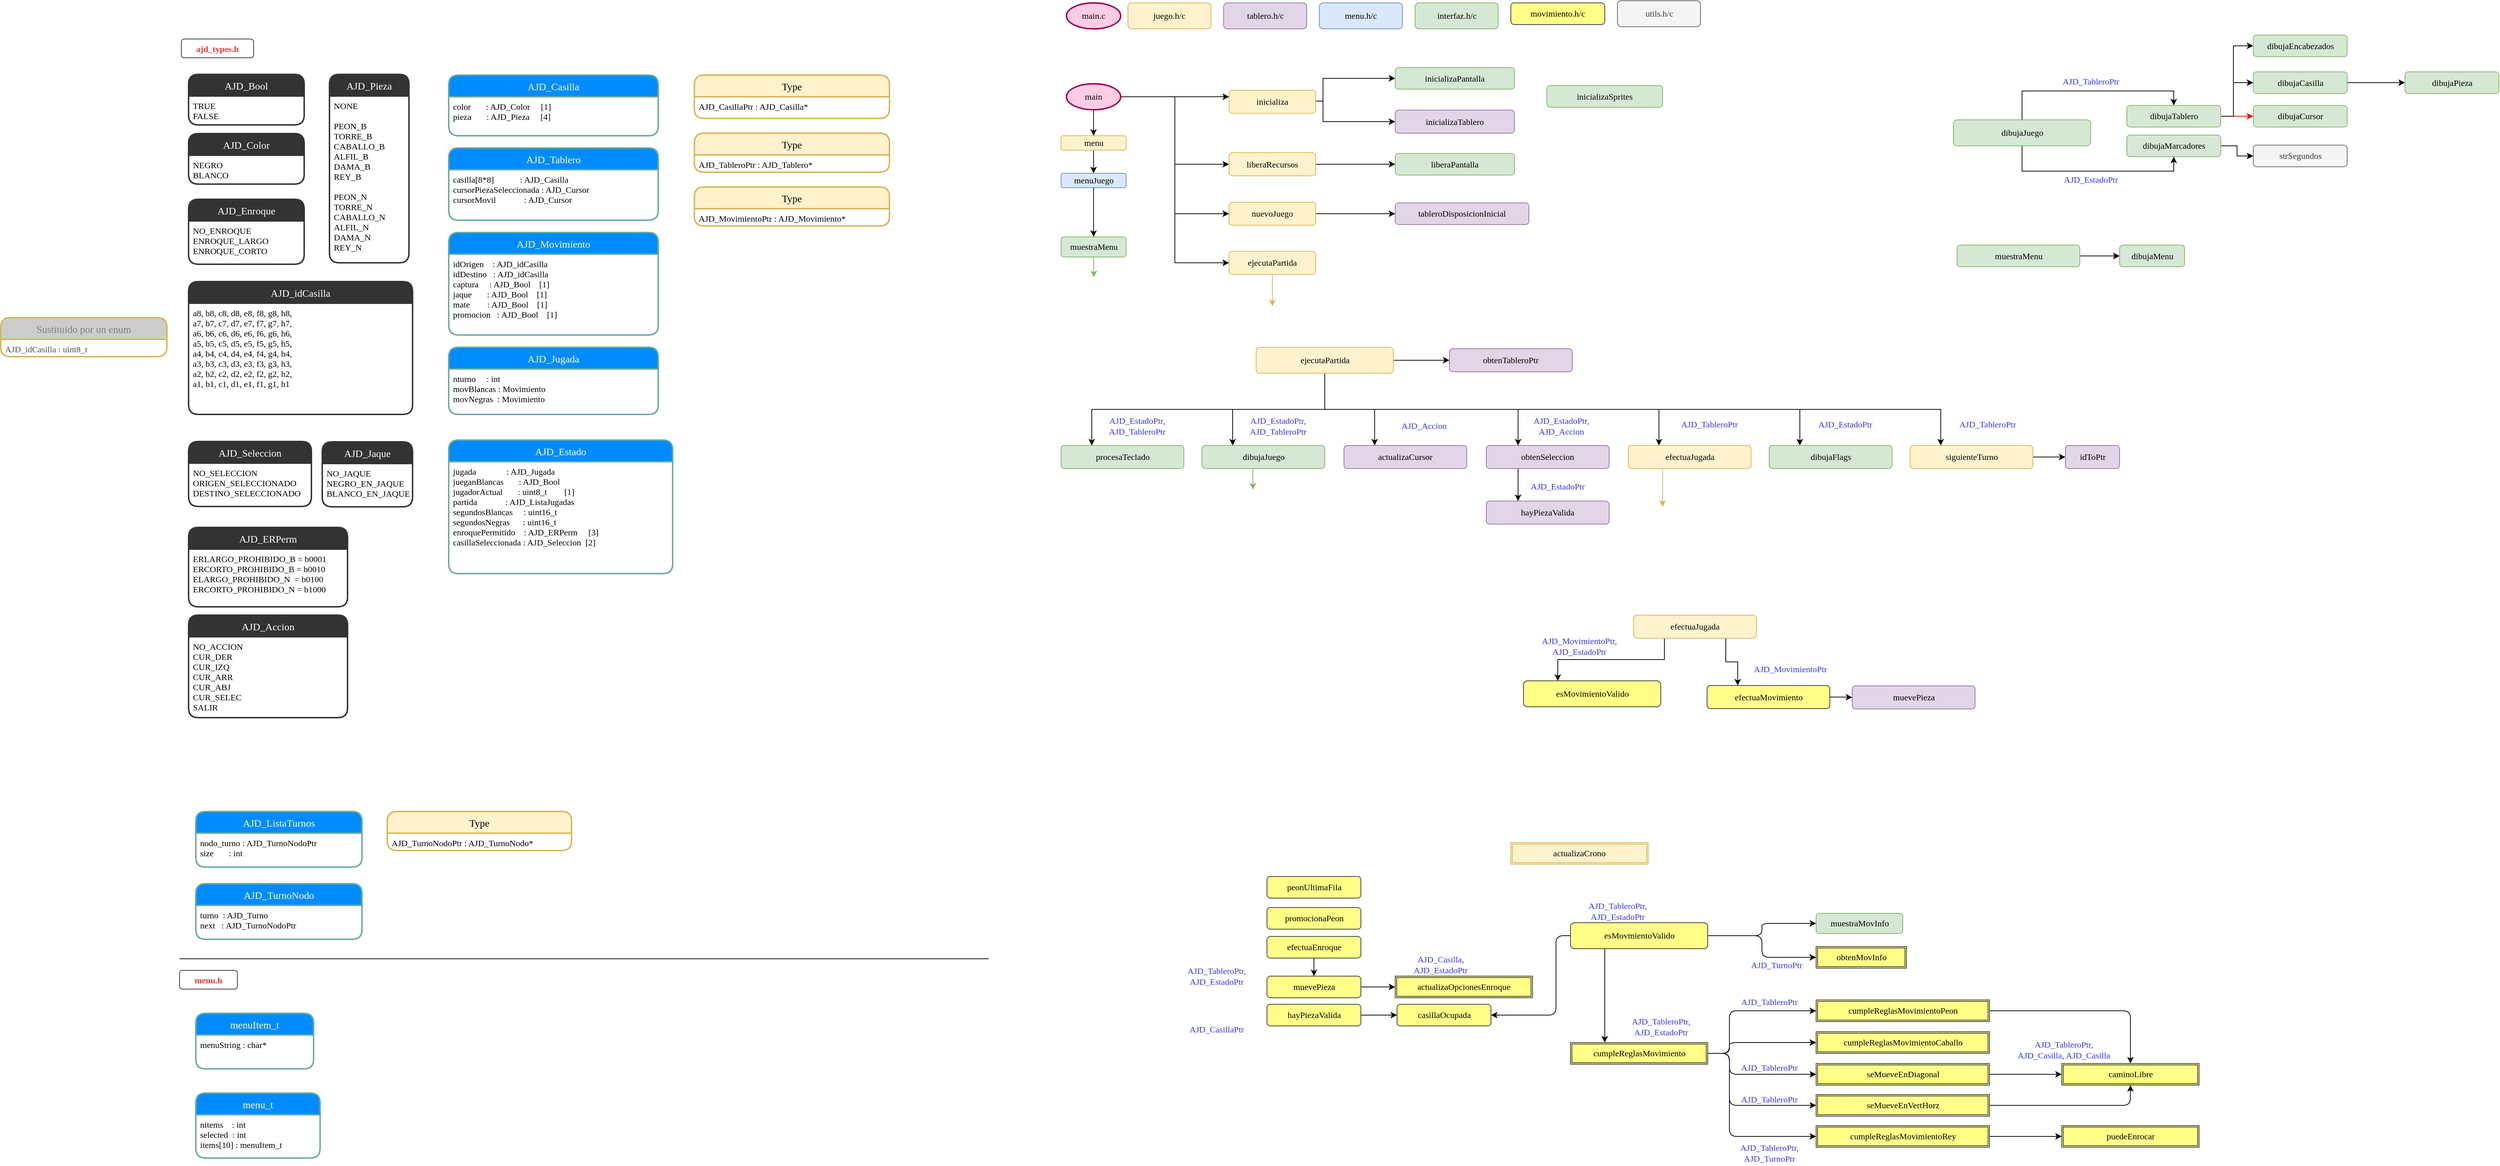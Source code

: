 <mxfile version="12.1.3" type="device" pages="1"><diagram id="zQfxaoqOVSF6XR4k9fx5" name="Page-1"><mxGraphModel dx="1802" dy="1198" grid="1" gridSize="10" guides="1" tooltips="1" connect="1" arrows="1" fold="1" page="0" pageScale="1" pageWidth="1169" pageHeight="827" math="0" shadow="0"><root><mxCell id="0"/><mxCell id="1" parent="0"/><mxCell id="9mrimBCahRJzXP1bLE8M-1" value="AJD_Casilla" style="swimlane;childLayout=stackLayout;horizontal=1;startSize=30;horizontalStack=0;fillColor=#008cff;fontColor=#FFFFFF;rounded=1;fontSize=14;fontStyle=0;strokeWidth=2;resizeParent=0;resizeLast=1;shadow=0;dashed=0;align=center;fontFamily=Monaco;glass=0;swimlaneLine=1;comic=0;strokeColor=#67AB9F;spacingTop=0;spacingLeft=0;spacingBottom=0;spacingRight=0;spacing=0;labelBorderColor=none;" parent="1" vertex="1"><mxGeometry x="400" y="60" width="290" height="84" as="geometry"/></mxCell><mxCell id="9mrimBCahRJzXP1bLE8M-2" value="color       : AJD_Color     [1]&#10;pieza       : AJD_Pieza     [4]" style="align=left;strokeColor=none;fillColor=none;spacingLeft=4;fontSize=12;verticalAlign=top;resizable=0;rotatable=0;part=1;fontFamily=Monaco;labelBackgroundColor=#ffffff;" parent="9mrimBCahRJzXP1bLE8M-1" vertex="1"><mxGeometry y="30" width="290" height="54" as="geometry"/></mxCell><mxCell id="9mrimBCahRJzXP1bLE8M-3" value="AJD_Color" style="swimlane;childLayout=stackLayout;horizontal=1;startSize=30;horizontalStack=0;fillColor=#333333;rounded=1;fontSize=14;fontStyle=0;strokeWidth=2;resizeParent=0;resizeLast=1;shadow=0;dashed=0;align=center;fontFamily=Monaco;glass=0;swimlaneLine=1;comic=0;strokeColor=#333333;spacingTop=0;spacingLeft=0;spacingBottom=0;spacingRight=0;spacing=0;labelBorderColor=none;swimlaneFillColor=none;fontColor=#FFFFFF;" parent="1" vertex="1"><mxGeometry x="40" y="141" width="160" height="70" as="geometry"><mxRectangle x="280" y="50" width="110" height="30" as="alternateBounds"/></mxGeometry></mxCell><mxCell id="9mrimBCahRJzXP1bLE8M-4" value="NEGRO&#10;BLANCO" style="align=left;strokeColor=none;fillColor=none;spacingLeft=4;fontSize=12;verticalAlign=top;resizable=0;rotatable=0;part=1;fontFamily=Monaco;labelBackgroundColor=#ffffff;" parent="9mrimBCahRJzXP1bLE8M-3" vertex="1"><mxGeometry y="30" width="160" height="40" as="geometry"/></mxCell><mxCell id="9mrimBCahRJzXP1bLE8M-8" value="AJD_Pieza" style="swimlane;childLayout=stackLayout;horizontal=1;startSize=30;horizontalStack=0;fillColor=#333333;rounded=1;fontSize=14;fontStyle=0;strokeWidth=2;resizeParent=0;resizeLast=1;shadow=0;dashed=0;align=center;fontFamily=Monaco;glass=0;swimlaneLine=1;comic=0;strokeColor=#333333;spacingTop=0;spacingLeft=0;spacingBottom=0;spacingRight=0;spacing=0;labelBorderColor=none;swimlaneFillColor=none;fontColor=#FFFFFF;" parent="1" vertex="1"><mxGeometry x="235" y="59" width="110" height="261" as="geometry"><mxRectangle x="440" y="50" width="110" height="30" as="alternateBounds"/></mxGeometry></mxCell><mxCell id="9mrimBCahRJzXP1bLE8M-9" value="NONE&#10;&#10;PEON_B&#10;TORRE_B&#10;CABALLO_B&#10;ALFIL_B&#10;DAMA_B&#10;REY_B&#10;&#10;PEON_N&#10;TORRE_N&#10;CABALLO_N&#10;ALFIL_N&#10;DAMA_N&#10;REY_N" style="align=left;strokeColor=none;fillColor=none;spacingLeft=4;fontSize=12;verticalAlign=top;resizable=0;rotatable=0;part=1;fontFamily=Monaco;labelBackgroundColor=#ffffff;" parent="9mrimBCahRJzXP1bLE8M-8" vertex="1"><mxGeometry y="30" width="110" height="231" as="geometry"/></mxCell><mxCell id="9mrimBCahRJzXP1bLE8M-11" value="Sustituido por un enum" style="swimlane;childLayout=stackLayout;horizontal=1;startSize=30;horizontalStack=0;fillColor=#CCCCCC;rounded=1;fontSize=14;fontStyle=0;strokeWidth=2;resizeParent=0;resizeLast=1;shadow=0;dashed=0;align=center;fontFamily=Monaco;glass=0;swimlaneLine=1;comic=0;strokeColor=#d6b656;spacingTop=0;spacingLeft=0;spacingBottom=0;spacingRight=0;spacing=0;labelBorderColor=none;swimlaneFillColor=none;fontColor=#808080;" parent="1" vertex="1"><mxGeometry x="-220" y="396" width="230" height="54" as="geometry"><mxRectangle x="280" y="50" width="110" height="30" as="alternateBounds"/></mxGeometry></mxCell><mxCell id="9mrimBCahRJzXP1bLE8M-12" value="AJD_idCasilla : uint8_t" style="align=left;strokeColor=none;fillColor=none;spacingLeft=4;fontSize=12;verticalAlign=top;resizable=0;rotatable=0;part=1;fontFamily=Monaco;labelBackgroundColor=#ffffff;fontColor=#4D4D4D;" parent="9mrimBCahRJzXP1bLE8M-11" vertex="1"><mxGeometry y="30" width="230" height="24" as="geometry"/></mxCell><mxCell id="9mrimBCahRJzXP1bLE8M-33" value="Type" style="swimlane;childLayout=stackLayout;horizontal=1;startSize=30;horizontalStack=0;fillColor=#fff2cc;rounded=1;fontSize=14;fontStyle=0;strokeWidth=2;resizeParent=0;resizeLast=1;shadow=0;dashed=0;align=center;fontFamily=Monaco;glass=0;swimlaneLine=1;comic=0;strokeColor=#d6b656;spacingTop=0;spacingLeft=0;spacingBottom=0;spacingRight=0;spacing=0;labelBorderColor=none;swimlaneFillColor=none;" parent="1" vertex="1"><mxGeometry x="740" y="140.5" width="270" height="54" as="geometry"><mxRectangle x="280" y="50" width="110" height="30" as="alternateBounds"/></mxGeometry></mxCell><mxCell id="9mrimBCahRJzXP1bLE8M-34" value="AJD_TableroPtr : AJD_Tablero*" style="align=left;strokeColor=none;fillColor=none;spacingLeft=4;fontSize=12;verticalAlign=top;resizable=0;rotatable=0;part=1;fontFamily=Monaco;labelBackgroundColor=#ffffff;" parent="9mrimBCahRJzXP1bLE8M-33" vertex="1"><mxGeometry y="30" width="270" height="24" as="geometry"/></mxCell><mxCell id="9mrimBCahRJzXP1bLE8M-18" value="ajd_types.h" style="text;align=center;fontStyle=1;verticalAlign=middle;spacingLeft=3;spacingRight=3;strokeColor=#333333;rotatable=0;points=[[0,0.5],[1,0.5]];portConstraint=eastwest;rounded=1;shadow=0;glass=0;comic=0;labelBackgroundColor=none;fillColor=#FFFFFF;fontFamily=Monaco;fontColor=#FF3333;html=0;" parent="1" vertex="1"><mxGeometry x="30" y="10" width="100" height="26" as="geometry"/></mxCell><mxCell id="9mrimBCahRJzXP1bLE8M-24" value="AJD_Estado" style="swimlane;childLayout=stackLayout;horizontal=1;startSize=30;horizontalStack=0;fillColor=#008cff;fontColor=#FFFFFF;rounded=1;fontSize=14;fontStyle=0;strokeWidth=2;resizeParent=0;resizeLast=1;shadow=0;dashed=0;align=center;fontFamily=Monaco;glass=0;swimlaneLine=1;comic=0;strokeColor=#67AB9F;spacingTop=0;spacingLeft=0;spacingBottom=0;spacingRight=0;spacing=0;labelBorderColor=none;" parent="1" vertex="1"><mxGeometry x="400" y="565.5" width="310" height="185" as="geometry"/></mxCell><mxCell id="9mrimBCahRJzXP1bLE8M-25" value="jugada              : AJD_Jugada&#10;jueganBlancas       : AJD_Bool&#10;jugadorActual       : uint8_t        [1]&#10;partida             : AJD_ListaJugadas&#10;segundosBlancas     : uint16_t&#10;segundosNegras      : uint16_t       &#10;enroquePermitido    : AJD_ERPerm     [3]&#10;casillaSeleccionada : AJD_Seleccion  [2]&#10;" style="align=left;strokeColor=none;fillColor=none;spacingLeft=4;fontSize=12;verticalAlign=top;resizable=0;rotatable=0;part=1;fontFamily=Monaco;labelBackgroundColor=#ffffff;" parent="9mrimBCahRJzXP1bLE8M-24" vertex="1"><mxGeometry y="30" width="310" height="155" as="geometry"/></mxCell><mxCell id="9mrimBCahRJzXP1bLE8M-27" value="AJD_Movimiento" style="swimlane;childLayout=stackLayout;horizontal=1;startSize=30;horizontalStack=0;fillColor=#008cff;fontColor=#FFFFFF;rounded=1;fontSize=14;fontStyle=0;strokeWidth=2;resizeParent=0;resizeLast=1;shadow=0;dashed=0;align=center;fontFamily=Monaco;glass=0;swimlaneLine=1;comic=0;strokeColor=#67AB9F;spacingTop=0;spacingLeft=0;spacingBottom=0;spacingRight=0;spacing=0;labelBorderColor=none;" parent="1" vertex="1"><mxGeometry x="400" y="278" width="290" height="142" as="geometry"/></mxCell><mxCell id="9mrimBCahRJzXP1bLE8M-28" value="idOrigen    : AJD_idCasilla&#10;idDestino   : AJD_idCasilla&#10;captura     : AJD_Bool    [1]&#10;jaque       : AJD_Bool    [1]&#10;mate        : AJD_Bool    [1]&#10;promocion   : AJD_Bool    [1]" style="align=left;strokeColor=none;fillColor=none;spacingLeft=4;fontSize=12;verticalAlign=top;resizable=0;rotatable=0;part=1;fontFamily=Monaco;labelBackgroundColor=#ffffff;" parent="9mrimBCahRJzXP1bLE8M-27" vertex="1"><mxGeometry y="30" width="290" height="112" as="geometry"/></mxCell><mxCell id="9mrimBCahRJzXP1bLE8M-30" value="AJD_Enroque" style="swimlane;childLayout=stackLayout;horizontal=1;startSize=30;horizontalStack=0;fillColor=#333333;rounded=1;fontSize=14;fontStyle=0;strokeWidth=2;resizeParent=0;resizeLast=1;shadow=0;dashed=0;align=center;fontFamily=Monaco;glass=0;swimlaneLine=1;comic=0;strokeColor=#333333;spacingTop=0;spacingLeft=0;spacingBottom=0;spacingRight=0;spacing=0;labelBorderColor=none;swimlaneFillColor=none;fontColor=#FFFFFF;" parent="1" vertex="1"><mxGeometry x="40" y="232" width="160" height="90" as="geometry"><mxRectangle x="280" y="50" width="110" height="30" as="alternateBounds"/></mxGeometry></mxCell><mxCell id="9mrimBCahRJzXP1bLE8M-31" value="NO_ENROQUE &#10;ENROQUE_LARGO&#10;ENROQUE_CORTO" style="align=left;strokeColor=none;fillColor=none;spacingLeft=4;fontSize=12;verticalAlign=top;resizable=0;rotatable=0;part=1;fontFamily=Monaco;labelBackgroundColor=#ffffff;" parent="9mrimBCahRJzXP1bLE8M-30" vertex="1"><mxGeometry y="30" width="160" height="60" as="geometry"/></mxCell><mxCell id="9mrimBCahRJzXP1bLE8M-35" value="Type" style="swimlane;childLayout=stackLayout;horizontal=1;startSize=30;horizontalStack=0;fillColor=#fff2cc;rounded=1;fontSize=14;fontStyle=0;strokeWidth=2;resizeParent=0;resizeLast=1;shadow=0;dashed=0;align=center;fontFamily=Monaco;glass=0;swimlaneLine=1;comic=0;strokeColor=#d6b656;spacingTop=0;spacingLeft=0;spacingBottom=0;spacingRight=0;spacing=0;labelBorderColor=none;swimlaneFillColor=none;" parent="1" vertex="1"><mxGeometry x="740" y="60" width="270" height="60" as="geometry"><mxRectangle x="280" y="50" width="110" height="30" as="alternateBounds"/></mxGeometry></mxCell><mxCell id="9mrimBCahRJzXP1bLE8M-36" value="AJD_CasillaPtr : AJD_Casilla*" style="align=left;strokeColor=none;fillColor=none;spacingLeft=4;fontSize=12;verticalAlign=top;resizable=0;rotatable=0;part=1;fontFamily=Monaco;labelBackgroundColor=#ffffff;" parent="9mrimBCahRJzXP1bLE8M-35" vertex="1"><mxGeometry y="30" width="270" height="30" as="geometry"/></mxCell><mxCell id="9mrimBCahRJzXP1bLE8M-39" value="AJD_Tablero" style="swimlane;childLayout=stackLayout;horizontal=1;startSize=30;horizontalStack=0;fillColor=#008cff;fontColor=#FFFFFF;rounded=1;fontSize=14;fontStyle=0;strokeWidth=2;resizeParent=0;resizeLast=1;shadow=0;dashed=0;align=center;fontFamily=Monaco;glass=0;swimlaneLine=1;comic=0;strokeColor=#67AB9F;spacingTop=0;spacingLeft=0;spacingBottom=0;spacingRight=0;spacing=0;labelBorderColor=none;" parent="1" vertex="1"><mxGeometry x="400" y="161" width="290" height="100" as="geometry"/></mxCell><mxCell id="9mrimBCahRJzXP1bLE8M-40" value="casilla[8*8]            : AJD_Casilla &#10;cursorPiezaSeleccionada : AJD_Cursor  &#10;cursorMovil             : AJD_Cursor " style="align=left;strokeColor=none;fillColor=none;spacingLeft=4;fontSize=12;verticalAlign=top;resizable=0;rotatable=0;part=1;fontFamily=Monaco;labelBackgroundColor=#ffffff;" parent="9mrimBCahRJzXP1bLE8M-39" vertex="1"><mxGeometry y="30" width="290" height="70" as="geometry"/></mxCell><mxCell id="9mrimBCahRJzXP1bLE8M-41" value="AJD_Jaque" style="swimlane;childLayout=stackLayout;horizontal=1;startSize=30;horizontalStack=0;fillColor=#333333;rounded=1;fontSize=14;fontStyle=0;strokeWidth=2;resizeParent=0;resizeLast=1;shadow=0;dashed=0;align=center;fontFamily=Monaco;glass=0;swimlaneLine=1;comic=0;strokeColor=#333333;spacingTop=0;spacingLeft=0;spacingBottom=0;spacingRight=0;spacing=0;labelBorderColor=none;swimlaneFillColor=none;fontColor=#FFFFFF;" parent="1" vertex="1"><mxGeometry x="225" y="568" width="125" height="90" as="geometry"><mxRectangle x="280" y="50" width="110" height="30" as="alternateBounds"/></mxGeometry></mxCell><mxCell id="9mrimBCahRJzXP1bLE8M-42" value="NO_JAQUE&#10;NEGRO_EN_JAQUE&#10;BLANCO_EN_JAQUE&#10;" style="align=left;strokeColor=none;fillColor=none;spacingLeft=4;fontSize=12;verticalAlign=top;resizable=0;rotatable=0;part=1;fontFamily=Monaco;labelBackgroundColor=#ffffff;" parent="9mrimBCahRJzXP1bLE8M-41" vertex="1"><mxGeometry y="30" width="125" height="60" as="geometry"/></mxCell><mxCell id="9mrimBCahRJzXP1bLE8M-43" value="AJD_ERPerm" style="swimlane;childLayout=stackLayout;horizontal=1;startSize=30;horizontalStack=0;fillColor=#333333;rounded=1;fontSize=14;fontStyle=0;strokeWidth=2;resizeParent=0;resizeLast=1;shadow=0;dashed=0;align=center;fontFamily=Monaco;glass=0;swimlaneLine=1;comic=0;strokeColor=#333333;spacingTop=0;spacingLeft=0;spacingBottom=0;spacingRight=0;spacing=0;labelBorderColor=none;swimlaneFillColor=none;fontColor=#FFFFFF;" parent="1" vertex="1"><mxGeometry x="40" y="686.5" width="220" height="110" as="geometry"><mxRectangle x="280" y="50" width="110" height="30" as="alternateBounds"/></mxGeometry></mxCell><mxCell id="9mrimBCahRJzXP1bLE8M-44" value="ERLARGO_PROHIBIDO_B = b0001&#10;ERCORTO_PROHIBIDO_B = b0010&#10;ELARGO_PROHIBIDO_N  = b0100&#10;ERCORTO_PROHIBIDO_N = b1000" style="align=left;strokeColor=none;fillColor=none;spacingLeft=4;fontSize=12;verticalAlign=top;resizable=0;rotatable=0;part=1;fontFamily=Monaco;labelBackgroundColor=#ffffff;" parent="9mrimBCahRJzXP1bLE8M-43" vertex="1"><mxGeometry y="30" width="220" height="80" as="geometry"/></mxCell><mxCell id="9mrimBCahRJzXP1bLE8M-45" value="AJD_Seleccion" style="swimlane;childLayout=stackLayout;horizontal=1;startSize=30;horizontalStack=0;fillColor=#333333;rounded=1;fontSize=14;fontStyle=0;strokeWidth=2;resizeParent=0;resizeLast=1;shadow=0;dashed=0;align=center;fontFamily=Monaco;glass=0;swimlaneLine=1;comic=0;strokeColor=#333333;spacingTop=0;spacingLeft=0;spacingBottom=0;spacingRight=0;spacing=0;labelBorderColor=none;swimlaneFillColor=none;fontColor=#FFFFFF;" parent="1" vertex="1"><mxGeometry x="40" y="567.5" width="170" height="90" as="geometry"><mxRectangle x="280" y="50" width="110" height="30" as="alternateBounds"/></mxGeometry></mxCell><mxCell id="9mrimBCahRJzXP1bLE8M-46" value="NO_SELECCION&#10;ORIGEN_SELECCIONADO&#10;DESTINO_SELECCIONADO" style="align=left;strokeColor=none;fillColor=none;spacingLeft=4;fontSize=12;verticalAlign=top;resizable=0;rotatable=0;part=1;fontFamily=Monaco;labelBackgroundColor=#ffffff;" parent="9mrimBCahRJzXP1bLE8M-45" vertex="1"><mxGeometry y="30" width="170" height="60" as="geometry"/></mxCell><mxCell id="9mrimBCahRJzXP1bLE8M-47" value="Type" style="swimlane;childLayout=stackLayout;horizontal=1;startSize=30;horizontalStack=0;fillColor=#fff2cc;rounded=1;fontSize=14;fontStyle=0;strokeWidth=2;resizeParent=0;resizeLast=1;shadow=0;dashed=0;align=center;fontFamily=Monaco;glass=0;swimlaneLine=1;comic=0;strokeColor=#d6b656;spacingTop=0;spacingLeft=0;spacingBottom=0;spacingRight=0;spacing=0;labelBorderColor=none;swimlaneFillColor=none;" parent="1" vertex="1"><mxGeometry x="740" y="215" width="270" height="54" as="geometry"><mxRectangle x="280" y="50" width="110" height="30" as="alternateBounds"/></mxGeometry></mxCell><mxCell id="9mrimBCahRJzXP1bLE8M-48" value="AJD_MovimientoPtr : AJD_Movimiento*" style="align=left;strokeColor=none;fillColor=none;spacingLeft=4;fontSize=12;verticalAlign=top;resizable=0;rotatable=0;part=1;fontFamily=Monaco;labelBackgroundColor=#ffffff;" parent="9mrimBCahRJzXP1bLE8M-47" vertex="1"><mxGeometry y="30" width="270" height="24" as="geometry"/></mxCell><mxCell id="9mrimBCahRJzXP1bLE8M-49" value="AJD_ListaTurnos" style="swimlane;childLayout=stackLayout;horizontal=1;startSize=30;horizontalStack=0;fillColor=#008cff;fontColor=#FFFFFF;rounded=1;fontSize=14;fontStyle=0;strokeWidth=2;resizeParent=0;resizeLast=1;shadow=0;dashed=0;align=center;fontFamily=Monaco;glass=0;swimlaneLine=1;comic=0;strokeColor=#67AB9F;spacingTop=0;spacingLeft=0;spacingBottom=0;spacingRight=0;spacing=0;labelBorderColor=none;" parent="1" vertex="1"><mxGeometry x="50" y="1080" width="230" height="77" as="geometry"/></mxCell><mxCell id="9mrimBCahRJzXP1bLE8M-50" value="nodo_turno : AJD_TurnoNodoPtr&#10;size       : int" style="align=left;strokeColor=none;fillColor=none;spacingLeft=4;fontSize=12;verticalAlign=top;resizable=0;rotatable=0;part=1;fontFamily=Monaco;labelBackgroundColor=#ffffff;" parent="9mrimBCahRJzXP1bLE8M-49" vertex="1"><mxGeometry y="30" width="230" height="47" as="geometry"/></mxCell><mxCell id="9mrimBCahRJzXP1bLE8M-51" value="AJD_TurnoNodo" style="swimlane;childLayout=stackLayout;horizontal=1;startSize=30;horizontalStack=0;fillColor=#008cff;fontColor=#FFFFFF;rounded=1;fontSize=14;fontStyle=0;strokeWidth=2;resizeParent=0;resizeLast=1;shadow=0;dashed=0;align=center;fontFamily=Monaco;glass=0;swimlaneLine=1;comic=0;strokeColor=#67AB9F;spacingTop=0;spacingLeft=0;spacingBottom=0;spacingRight=0;spacing=0;labelBorderColor=none;" parent="1" vertex="1"><mxGeometry x="50" y="1180" width="230" height="77" as="geometry"/></mxCell><mxCell id="9mrimBCahRJzXP1bLE8M-52" value="turno  : AJD_Turno&#10;next   : AJD_TurnoNodoPtr" style="align=left;strokeColor=none;fillColor=none;spacingLeft=4;fontSize=12;verticalAlign=top;resizable=0;rotatable=0;part=1;fontFamily=Monaco;labelBackgroundColor=#ffffff;" parent="9mrimBCahRJzXP1bLE8M-51" vertex="1"><mxGeometry y="30" width="230" height="47" as="geometry"/></mxCell><mxCell id="9mrimBCahRJzXP1bLE8M-54" value="Type" style="swimlane;childLayout=stackLayout;horizontal=1;startSize=30;horizontalStack=0;fillColor=#fff2cc;rounded=1;fontSize=14;fontStyle=0;strokeWidth=2;resizeParent=0;resizeLast=1;shadow=0;dashed=0;align=center;fontFamily=Monaco;glass=0;swimlaneLine=1;comic=0;strokeColor=#d6b656;spacingTop=0;spacingLeft=0;spacingBottom=0;spacingRight=0;spacing=0;labelBorderColor=none;swimlaneFillColor=none;" parent="1" vertex="1"><mxGeometry x="315" y="1080" width="255" height="54" as="geometry"><mxRectangle x="280" y="50" width="110" height="30" as="alternateBounds"/></mxGeometry></mxCell><mxCell id="9mrimBCahRJzXP1bLE8M-55" value="AJD_TurnoNodoPtr : AJD_TurnoNodo*" style="align=left;strokeColor=none;fillColor=none;spacingLeft=4;fontSize=12;verticalAlign=top;resizable=0;rotatable=0;part=1;fontFamily=Monaco;labelBackgroundColor=#ffffff;" parent="9mrimBCahRJzXP1bLE8M-54" vertex="1"><mxGeometry y="30" width="255" height="24" as="geometry"/></mxCell><mxCell id="jd3iiRORUSYObwr9IQbr-2" value="AJD_Bool" style="swimlane;childLayout=stackLayout;horizontal=1;startSize=30;horizontalStack=0;fillColor=#333333;rounded=1;fontSize=14;fontStyle=0;strokeWidth=2;resizeParent=0;resizeLast=1;shadow=0;dashed=0;align=center;fontFamily=Monaco;glass=0;swimlaneLine=1;comic=0;strokeColor=#333333;spacingTop=0;spacingLeft=0;spacingBottom=0;spacingRight=0;spacing=0;labelBorderColor=none;swimlaneFillColor=none;fontColor=#FFFFFF;" parent="1" vertex="1"><mxGeometry x="40" y="59" width="160" height="70" as="geometry"><mxRectangle x="280" y="50" width="110" height="30" as="alternateBounds"/></mxGeometry></mxCell><mxCell id="jd3iiRORUSYObwr9IQbr-3" value="TRUE&#10;FALSE" style="align=left;strokeColor=none;fillColor=none;spacingLeft=4;fontSize=12;verticalAlign=top;resizable=0;rotatable=0;part=1;fontFamily=Monaco;labelBackgroundColor=#ffffff;" parent="jd3iiRORUSYObwr9IQbr-2" vertex="1"><mxGeometry y="30" width="160" height="40" as="geometry"/></mxCell><mxCell id="8O5giBLAOMgONJkZpwer-6" style="edgeStyle=orthogonalEdgeStyle;rounded=0;orthogonalLoop=1;jettySize=auto;html=1;exitX=1;exitY=0.5;exitDx=0;exitDy=0;entryX=0;entryY=0.5;entryDx=0;entryDy=0;" parent="1" source="LcUVL3EZc08em3406ksH-3" target="LcUVL3EZc08em3406ksH-9" edge="1"><mxGeometry relative="1" as="geometry"><Array as="points"><mxPoint x="1610" y="96"/><mxPoint x="1610" y="65"/></Array></mxGeometry></mxCell><mxCell id="yY-XvdBmTdUyilsx1jqW-6" style="edgeStyle=orthogonalEdgeStyle;rounded=0;orthogonalLoop=1;jettySize=auto;html=1;exitX=1;exitY=0.5;exitDx=0;exitDy=0;entryX=0;entryY=0.5;entryDx=0;entryDy=0;" parent="1" source="LcUVL3EZc08em3406ksH-3" target="yY-XvdBmTdUyilsx1jqW-3" edge="1"><mxGeometry relative="1" as="geometry"><Array as="points"><mxPoint x="1610" y="96"/><mxPoint x="1610" y="125"/></Array></mxGeometry></mxCell><mxCell id="LcUVL3EZc08em3406ksH-3" value="inicializa" style="rounded=1;whiteSpace=wrap;html=1;fontFamily=Monaco;fillColor=#fff2cc;strokeColor=#d6b656;" parent="1" vertex="1"><mxGeometry x="1480" y="81" width="120" height="32" as="geometry"/></mxCell><mxCell id="LcUVL3EZc08em3406ksH-7" style="edgeStyle=orthogonalEdgeStyle;rounded=0;orthogonalLoop=1;jettySize=auto;html=1;exitX=1;exitY=0.5;exitDx=0;exitDy=0;exitPerimeter=0;fontFamily=Monaco;" parent="1" source="LcUVL3EZc08em3406ksH-5" target="LcUVL3EZc08em3406ksH-3" edge="1"><mxGeometry relative="1" as="geometry"><Array as="points"><mxPoint x="1390" y="90"/><mxPoint x="1390" y="90"/></Array></mxGeometry></mxCell><mxCell id="LcUVL3EZc08em3406ksH-19" style="edgeStyle=orthogonalEdgeStyle;rounded=0;orthogonalLoop=1;jettySize=auto;html=1;exitX=0.5;exitY=1;exitDx=0;exitDy=0;exitPerimeter=0;entryX=0.5;entryY=0;entryDx=0;entryDy=0;fontFamily=Monaco;" parent="1" source="LcUVL3EZc08em3406ksH-5" target="LcUVL3EZc08em3406ksH-16" edge="1"><mxGeometry relative="1" as="geometry"/></mxCell><mxCell id="JeteFFncZbmjq71pmBzU-24" style="edgeStyle=orthogonalEdgeStyle;rounded=0;orthogonalLoop=1;jettySize=auto;html=1;exitX=1;exitY=0.5;exitDx=0;exitDy=0;exitPerimeter=0;entryX=0;entryY=0.5;entryDx=0;entryDy=0;strokeColor=#000000;" parent="1" source="LcUVL3EZc08em3406ksH-5" target="JeteFFncZbmjq71pmBzU-18" edge="1"><mxGeometry relative="1" as="geometry"/></mxCell><mxCell id="JeteFFncZbmjq71pmBzU-25" style="edgeStyle=orthogonalEdgeStyle;rounded=0;orthogonalLoop=1;jettySize=auto;html=1;exitX=1;exitY=0.5;exitDx=0;exitDy=0;exitPerimeter=0;entryX=0;entryY=0.5;entryDx=0;entryDy=0;strokeColor=#000000;" parent="1" source="LcUVL3EZc08em3406ksH-5" target="LcUVL3EZc08em3406ksH-18" edge="1"><mxGeometry relative="1" as="geometry"/></mxCell><mxCell id="JeteFFncZbmjq71pmBzU-27" style="edgeStyle=orthogonalEdgeStyle;rounded=0;orthogonalLoop=1;jettySize=auto;html=1;exitX=1;exitY=0.5;exitDx=0;exitDy=0;exitPerimeter=0;entryX=0;entryY=0.5;entryDx=0;entryDy=0;strokeColor=#000000;" parent="1" source="LcUVL3EZc08em3406ksH-5" target="IJX_t83rrkzG_IqqbTQi-3" edge="1"><mxGeometry relative="1" as="geometry"/></mxCell><mxCell id="LcUVL3EZc08em3406ksH-5" value="main" style="strokeWidth=2;html=1;shape=mxgraph.flowchart.start_1;whiteSpace=wrap;fontFamily=Monaco;strokeColor=#99004D;fillColor=#FFCCE6;" parent="1" vertex="1"><mxGeometry x="1255" y="72" width="75" height="36" as="geometry"/></mxCell><mxCell id="LcUVL3EZc08em3406ksH-9" value="inicializaPantalla" style="rounded=1;whiteSpace=wrap;html=1;fontFamily=Monaco;fillColor=#d5e8d4;strokeColor=#82b366;" parent="1" vertex="1"><mxGeometry x="1710" y="49.5" width="165" height="30" as="geometry"/></mxCell><mxCell id="LcUVL3EZc08em3406ksH-10" value="inicializaSprites" style="rounded=1;whiteSpace=wrap;html=1;fontFamily=Monaco;fillColor=#d5e8d4;strokeColor=#82b366;" parent="1" vertex="1"><mxGeometry x="1920" y="74.5" width="160" height="30" as="geometry"/></mxCell><mxCell id="IJX_t83rrkzG_IqqbTQi-10" value="" style="edgeStyle=orthogonalEdgeStyle;rounded=0;orthogonalLoop=1;jettySize=auto;html=1;" parent="1" source="LcUVL3EZc08em3406ksH-16" target="IJX_t83rrkzG_IqqbTQi-9" edge="1"><mxGeometry relative="1" as="geometry"/></mxCell><mxCell id="LcUVL3EZc08em3406ksH-16" value="menu" style="rounded=1;whiteSpace=wrap;html=1;fontFamily=Monaco;fillColor=#fff2cc;strokeColor=#d6b656;" parent="1" vertex="1"><mxGeometry x="1247.5" y="144" width="90" height="20" as="geometry"/></mxCell><mxCell id="8O5giBLAOMgONJkZpwer-27" value="" style="edgeStyle=orthogonalEdgeStyle;rounded=1;orthogonalLoop=1;jettySize=auto;html=1;" parent="1" source="IJX_t83rrkzG_IqqbTQi-9" target="8O5giBLAOMgONJkZpwer-26" edge="1"><mxGeometry relative="1" as="geometry"/></mxCell><mxCell id="IJX_t83rrkzG_IqqbTQi-9" value="menuJuego" style="rounded=1;whiteSpace=wrap;html=1;fontFamily=Monaco;fillColor=#dae8fc;strokeColor=#6c8ebf;" parent="1" vertex="1"><mxGeometry x="1247.5" y="196" width="90" height="20" as="geometry"/></mxCell><mxCell id="m4sp3osfMqjMVx951qqY-3" style="edgeStyle=orthogonalEdgeStyle;rounded=0;orthogonalLoop=1;jettySize=auto;html=1;exitX=0.5;exitY=1;exitDx=0;exitDy=0;strokeColor=#82B366;" parent="1" source="8O5giBLAOMgONJkZpwer-26" edge="1"><mxGeometry relative="1" as="geometry"><mxPoint x="1293" y="340" as="targetPoint"/></mxGeometry></mxCell><mxCell id="8O5giBLAOMgONJkZpwer-26" value="muestraMenu" style="rounded=1;whiteSpace=wrap;html=1;fontFamily=Monaco;fillColor=#d5e8d4;strokeColor=#82b366;" parent="1" vertex="1"><mxGeometry x="1247.5" y="284" width="90" height="28" as="geometry"/></mxCell><mxCell id="JeteFFncZbmjq71pmBzU-22" style="edgeStyle=orthogonalEdgeStyle;rounded=0;orthogonalLoop=1;jettySize=auto;html=1;exitX=1;exitY=0.5;exitDx=0;exitDy=0;" parent="1" source="LcUVL3EZc08em3406ksH-18" target="yY-XvdBmTdUyilsx1jqW-1" edge="1"><mxGeometry relative="1" as="geometry"/></mxCell><mxCell id="LcUVL3EZc08em3406ksH-18" value="nuevoJuego" style="rounded=1;whiteSpace=wrap;html=1;fontFamily=Monaco;fillColor=#fff2cc;strokeColor=#d6b656;" parent="1" vertex="1"><mxGeometry x="1480" y="236" width="120" height="32" as="geometry"/></mxCell><mxCell id="JeteFFncZbmjq71pmBzU-23" style="edgeStyle=orthogonalEdgeStyle;rounded=0;orthogonalLoop=1;jettySize=auto;html=1;exitX=0.5;exitY=1;exitDx=0;exitDy=0;strokeColor=#D6B656;" parent="1" source="IJX_t83rrkzG_IqqbTQi-3" edge="1"><mxGeometry relative="1" as="geometry"><mxPoint x="1540" y="380" as="targetPoint"/></mxGeometry></mxCell><mxCell id="IJX_t83rrkzG_IqqbTQi-3" value="ejecutaPartida" style="rounded=1;whiteSpace=wrap;html=1;fontFamily=Monaco;fillColor=#fff2cc;strokeColor=#d6b656;" parent="1" vertex="1"><mxGeometry x="1480" y="304" width="120" height="32" as="geometry"/></mxCell><mxCell id="m4sp3osfMqjMVx951qqY-2" style="edgeStyle=orthogonalEdgeStyle;rounded=0;orthogonalLoop=1;jettySize=auto;html=1;exitX=0.5;exitY=1;exitDx=0;exitDy=0;strokeColor=#82B366;" parent="1" source="IJX_t83rrkzG_IqqbTQi-4" edge="1"><mxGeometry relative="1" as="geometry"><mxPoint x="1513" y="634" as="targetPoint"/></mxGeometry></mxCell><mxCell id="IJX_t83rrkzG_IqqbTQi-4" value="dibujaJuego" style="rounded=1;whiteSpace=wrap;html=1;fontFamily=Monaco;fillColor=#d5e8d4;strokeColor=#82b366;" parent="1" vertex="1"><mxGeometry x="1442.5" y="573" width="170" height="32" as="geometry"/></mxCell><mxCell id="mMUiijttssut4Cr_pCFQ-7" style="edgeStyle=orthogonalEdgeStyle;rounded=0;orthogonalLoop=1;jettySize=auto;html=1;exitX=0.5;exitY=1;exitDx=0;exitDy=0;entryX=0.25;entryY=0;entryDx=0;entryDy=0;" parent="1" source="IJX_t83rrkzG_IqqbTQi-7" target="IJX_t83rrkzG_IqqbTQi-13" edge="1"><mxGeometry relative="1" as="geometry"/></mxCell><mxCell id="mMUiijttssut4Cr_pCFQ-8" style="edgeStyle=orthogonalEdgeStyle;rounded=0;orthogonalLoop=1;jettySize=auto;html=1;exitX=0.5;exitY=1;exitDx=0;exitDy=0;entryX=0.25;entryY=0;entryDx=0;entryDy=0;" parent="1" source="IJX_t83rrkzG_IqqbTQi-7" target="IJX_t83rrkzG_IqqbTQi-4" edge="1"><mxGeometry relative="1" as="geometry"/></mxCell><mxCell id="mMUiijttssut4Cr_pCFQ-9" style="edgeStyle=orthogonalEdgeStyle;rounded=0;orthogonalLoop=1;jettySize=auto;html=1;exitX=0.5;exitY=1;exitDx=0;exitDy=0;entryX=0.25;entryY=0;entryDx=0;entryDy=0;" parent="1" source="IJX_t83rrkzG_IqqbTQi-7" target="mMUiijttssut4Cr_pCFQ-4" edge="1"><mxGeometry relative="1" as="geometry"/></mxCell><mxCell id="mMUiijttssut4Cr_pCFQ-10" style="edgeStyle=orthogonalEdgeStyle;rounded=0;orthogonalLoop=1;jettySize=auto;html=1;exitX=0.5;exitY=1;exitDx=0;exitDy=0;entryX=0.25;entryY=0;entryDx=0;entryDy=0;" parent="1" source="IJX_t83rrkzG_IqqbTQi-7" target="JeteFFncZbmjq71pmBzU-7" edge="1"><mxGeometry relative="1" as="geometry"/></mxCell><mxCell id="mMUiijttssut4Cr_pCFQ-11" style="edgeStyle=orthogonalEdgeStyle;rounded=0;orthogonalLoop=1;jettySize=auto;html=1;exitX=0.5;exitY=1;exitDx=0;exitDy=0;entryX=0.25;entryY=0;entryDx=0;entryDy=0;" parent="1" source="IJX_t83rrkzG_IqqbTQi-7" target="JeteFFncZbmjq71pmBzU-8" edge="1"><mxGeometry relative="1" as="geometry"/></mxCell><mxCell id="mMUiijttssut4Cr_pCFQ-12" style="edgeStyle=orthogonalEdgeStyle;rounded=0;orthogonalLoop=1;jettySize=auto;html=1;exitX=0.5;exitY=1;exitDx=0;exitDy=0;entryX=0.25;entryY=0;entryDx=0;entryDy=0;" parent="1" source="IJX_t83rrkzG_IqqbTQi-7" target="mMUiijttssut4Cr_pCFQ-1" edge="1"><mxGeometry relative="1" as="geometry"/></mxCell><mxCell id="mMUiijttssut4Cr_pCFQ-15" value="" style="edgeStyle=orthogonalEdgeStyle;rounded=0;orthogonalLoop=1;jettySize=auto;html=1;" parent="1" source="IJX_t83rrkzG_IqqbTQi-7" target="mMUiijttssut4Cr_pCFQ-14" edge="1"><mxGeometry relative="1" as="geometry"/></mxCell><mxCell id="ki4WQUlEjpCOJIbIPDWA-2" style="edgeStyle=orthogonalEdgeStyle;rounded=0;orthogonalLoop=1;jettySize=auto;html=1;exitX=0.5;exitY=1;exitDx=0;exitDy=0;" edge="1" parent="1" source="IJX_t83rrkzG_IqqbTQi-7" target="ki4WQUlEjpCOJIbIPDWA-1"><mxGeometry relative="1" as="geometry"><Array as="points"><mxPoint x="1613" y="523"/><mxPoint x="1880" y="523"/></Array></mxGeometry></mxCell><mxCell id="IJX_t83rrkzG_IqqbTQi-7" value="ejecutaPartida" style="rounded=1;whiteSpace=wrap;html=1;fontFamily=Monaco;fillColor=#fff2cc;strokeColor=#d6b656;" parent="1" vertex="1"><mxGeometry x="1517.5" y="437" width="190" height="36" as="geometry"/></mxCell><mxCell id="mMUiijttssut4Cr_pCFQ-14" value="obtenTableroPtr" style="rounded=1;whiteSpace=wrap;html=1;fontFamily=Monaco;fillColor=#e1d5e7;strokeColor=#9673a6;" parent="1" vertex="1"><mxGeometry x="1785" y="439" width="170" height="32" as="geometry"/></mxCell><mxCell id="Fs0EV7dhqo1cB_s403hh-35" value="" style="edgeStyle=orthogonalEdgeStyle;rounded=1;orthogonalLoop=1;jettySize=auto;html=1;" parent="1" source="IJX_t83rrkzG_IqqbTQi-19" target="Fs0EV7dhqo1cB_s403hh-34" edge="1"><mxGeometry relative="1" as="geometry"/></mxCell><mxCell id="IJX_t83rrkzG_IqqbTQi-19" value="hayPiezaValida" style="rounded=1;whiteSpace=wrap;html=1;fontFamily=Monaco;fillColor=#ffff88;strokeColor=#36393d;" parent="1" vertex="1"><mxGeometry x="1532.5" y="1347" width="130" height="30" as="geometry"/></mxCell><mxCell id="Fs0EV7dhqo1cB_s403hh-34" value="casillaOcupada" style="rounded=1;whiteSpace=wrap;html=1;fontFamily=Monaco;fillColor=#ffff88;strokeColor=#36393d;" parent="1" vertex="1"><mxGeometry x="1712.5" y="1347" width="130" height="30" as="geometry"/></mxCell><mxCell id="IJX_t83rrkzG_IqqbTQi-13" value="procesaTeclado" style="rounded=1;whiteSpace=wrap;html=1;fontFamily=Monaco;fillColor=#d5e8d4;strokeColor=#82b366;" parent="1" vertex="1"><mxGeometry x="1247.5" y="573" width="170" height="32" as="geometry"/></mxCell><mxCell id="IJX_t83rrkzG_IqqbTQi-16" value="AJD_EstadoPtr,&lt;br&gt;AJD_TableroPtr" style="text;html=1;strokeColor=none;fillColor=none;align=center;verticalAlign=middle;whiteSpace=wrap;rounded=0;fontFamily=Monaco;fontColor=#3333FF;" parent="1" vertex="1"><mxGeometry x="1492.5" y="536" width="110" height="20" as="geometry"/></mxCell><mxCell id="IJX_t83rrkzG_IqqbTQi-22" value="AJD_TableroPtr, AJD_EstadoPtr" style="text;html=1;strokeColor=none;fillColor=none;align=center;verticalAlign=middle;whiteSpace=wrap;rounded=0;fontFamily=Monaco;fontColor=#3333FF;" parent="1" vertex="1"><mxGeometry x="1407.5" y="1298" width="110" height="20" as="geometry"/></mxCell><mxCell id="IJX_t83rrkzG_IqqbTQi-24" value="AJD_CasillaPtr" style="text;html=1;strokeColor=none;fillColor=none;align=center;verticalAlign=middle;whiteSpace=wrap;rounded=0;fontFamily=Monaco;fontColor=#3333FF;" parent="1" vertex="1"><mxGeometry x="1407.5" y="1372" width="110" height="20" as="geometry"/></mxCell><mxCell id="IJX_t83rrkzG_IqqbTQi-26" value="esMovimientoValido" style="rounded=1;whiteSpace=wrap;html=1;fontFamily=Monaco;fillColor=#ffff88;strokeColor=#36393d;" parent="1" vertex="1"><mxGeometry x="1887.5" y="899" width="190" height="36" as="geometry"/></mxCell><mxCell id="Fs0EV7dhqo1cB_s403hh-32" style="edgeStyle=orthogonalEdgeStyle;rounded=1;orthogonalLoop=1;jettySize=auto;html=1;exitX=1;exitY=0.5;exitDx=0;exitDy=0;entryX=0;entryY=0.5;entryDx=0;entryDy=0;" parent="1" source="IJX_t83rrkzG_IqqbTQi-30" target="Fs0EV7dhqo1cB_s403hh-31" edge="1"><mxGeometry relative="1" as="geometry"/></mxCell><mxCell id="IJX_t83rrkzG_IqqbTQi-30" value="muevePieza" style="rounded=1;whiteSpace=wrap;html=1;fontFamily=Monaco;fillColor=#ffff88;strokeColor=#36393d;" parent="1" vertex="1"><mxGeometry x="1532.5" y="1308" width="130" height="30" as="geometry"/></mxCell><mxCell id="Fs0EV7dhqo1cB_s403hh-66" style="edgeStyle=orthogonalEdgeStyle;rounded=1;orthogonalLoop=1;jettySize=auto;html=1;exitX=0.5;exitY=1;exitDx=0;exitDy=0;entryX=0.5;entryY=0;entryDx=0;entryDy=0;" parent="1" source="IJX_t83rrkzG_IqqbTQi-31" target="IJX_t83rrkzG_IqqbTQi-30" edge="1"><mxGeometry relative="1" as="geometry"/></mxCell><mxCell id="IJX_t83rrkzG_IqqbTQi-31" value="efectuaEnroque" style="rounded=1;whiteSpace=wrap;html=1;fontFamily=Monaco;fillColor=#ffff88;strokeColor=#36393d;" parent="1" vertex="1"><mxGeometry x="1532.5" y="1253" width="130" height="30" as="geometry"/></mxCell><mxCell id="IJX_t83rrkzG_IqqbTQi-35" value="peonUltimaFila" style="rounded=1;whiteSpace=wrap;html=1;fontFamily=Monaco;fillColor=#ffff88;strokeColor=#36393d;" parent="1" vertex="1"><mxGeometry x="1532.5" y="1170" width="130" height="30" as="geometry"/></mxCell><mxCell id="IJX_t83rrkzG_IqqbTQi-37" value="promocionaPeon" style="rounded=1;whiteSpace=wrap;html=1;fontFamily=Monaco;fillColor=#ffff88;strokeColor=#36393d;" parent="1" vertex="1"><mxGeometry x="1532.5" y="1213" width="130" height="30" as="geometry"/></mxCell><mxCell id="8O5giBLAOMgONJkZpwer-13" style="edgeStyle=orthogonalEdgeStyle;rounded=0;orthogonalLoop=1;jettySize=auto;html=1;exitX=0.5;exitY=0;exitDx=0;exitDy=0;entryX=0.5;entryY=0;entryDx=0;entryDy=0;" parent="1" source="8O5giBLAOMgONJkZpwer-10" target="8O5giBLAOMgONJkZpwer-11" edge="1"><mxGeometry relative="1" as="geometry"/></mxCell><mxCell id="8O5giBLAOMgONJkZpwer-14" style="edgeStyle=orthogonalEdgeStyle;rounded=0;orthogonalLoop=1;jettySize=auto;html=1;exitX=0.5;exitY=1;exitDx=0;exitDy=0;entryX=0.5;entryY=1;entryDx=0;entryDy=0;" parent="1" source="8O5giBLAOMgONJkZpwer-10" target="8O5giBLAOMgONJkZpwer-12" edge="1"><mxGeometry relative="1" as="geometry"/></mxCell><mxCell id="8O5giBLAOMgONJkZpwer-10" value="dibujaJuego" style="rounded=1;whiteSpace=wrap;html=1;fontFamily=Monaco;fillColor=#d5e8d4;strokeColor=#82b366;" parent="1" vertex="1"><mxGeometry x="2482.5" y="122" width="190" height="36" as="geometry"/></mxCell><mxCell id="8O5giBLAOMgONJkZpwer-23" style="edgeStyle=orthogonalEdgeStyle;rounded=1;orthogonalLoop=1;jettySize=auto;html=1;exitX=1;exitY=0.5;exitDx=0;exitDy=0;entryX=0;entryY=0.5;entryDx=0;entryDy=0;strokeColor=#FF0000;" parent="1" source="8O5giBLAOMgONJkZpwer-11" target="8O5giBLAOMgONJkZpwer-21" edge="1"><mxGeometry relative="1" as="geometry"/></mxCell><mxCell id="8O5giBLAOMgONJkZpwer-25" style="edgeStyle=orthogonalEdgeStyle;orthogonalLoop=1;jettySize=auto;html=1;exitX=1;exitY=0.5;exitDx=0;exitDy=0;entryX=0;entryY=0.5;entryDx=0;entryDy=0;rounded=0;" parent="1" source="8O5giBLAOMgONJkZpwer-11" target="4i4BEaozbBJtOwisqcgg-1" edge="1"><mxGeometry relative="1" as="geometry"><mxPoint x="2872.5" y="63.5" as="targetPoint"/><Array as="points"><mxPoint x="2870" y="117"/><mxPoint x="2870" y="71"/></Array></mxGeometry></mxCell><mxCell id="m4sp3osfMqjMVx951qqY-5" style="edgeStyle=orthogonalEdgeStyle;orthogonalLoop=1;jettySize=auto;html=1;exitX=1;exitY=0.5;exitDx=0;exitDy=0;entryX=0;entryY=0.5;entryDx=0;entryDy=0;strokeColor=#000000;rounded=0;" parent="1" source="8O5giBLAOMgONJkZpwer-11" target="m4sp3osfMqjMVx951qqY-4" edge="1"><mxGeometry relative="1" as="geometry"><Array as="points"><mxPoint x="2870" y="117"/><mxPoint x="2870" y="20"/></Array></mxGeometry></mxCell><mxCell id="8O5giBLAOMgONJkZpwer-11" value="dibujaTablero" style="rounded=1;whiteSpace=wrap;html=1;fontFamily=Monaco;fillColor=#d5e8d4;strokeColor=#82b366;" parent="1" vertex="1"><mxGeometry x="2722.5" y="102" width="130" height="30" as="geometry"/></mxCell><mxCell id="m4sp3osfMqjMVx951qqY-7" value="" style="edgeStyle=orthogonalEdgeStyle;rounded=0;orthogonalLoop=1;jettySize=auto;html=1;strokeColor=#000000;" parent="1" source="8O5giBLAOMgONJkZpwer-12" target="m4sp3osfMqjMVx951qqY-6" edge="1"><mxGeometry relative="1" as="geometry"/></mxCell><mxCell id="8O5giBLAOMgONJkZpwer-12" value="dibujaMarcadores" style="rounded=1;whiteSpace=wrap;html=1;fontFamily=Monaco;fillColor=#d5e8d4;strokeColor=#82b366;" parent="1" vertex="1"><mxGeometry x="2722.5" y="143" width="130" height="30" as="geometry"/></mxCell><mxCell id="m4sp3osfMqjMVx951qqY-6" value="strSegundos" style="rounded=1;whiteSpace=wrap;html=1;fontFamily=Monaco;fillColor=#f5f5f5;strokeColor=#666666;fontColor=#333333;" parent="1" vertex="1"><mxGeometry x="2897.5" y="157" width="130" height="30" as="geometry"/></mxCell><mxCell id="8O5giBLAOMgONJkZpwer-15" value="AJD_EstadoPtr" style="text;html=1;strokeColor=none;fillColor=none;align=center;verticalAlign=middle;whiteSpace=wrap;rounded=0;fontFamily=Monaco;fontColor=#3333FF;" parent="1" vertex="1"><mxGeometry x="2617.5" y="195" width="110" height="20" as="geometry"/></mxCell><mxCell id="8O5giBLAOMgONJkZpwer-16" value="AJD_TableroPtr" style="text;html=1;strokeColor=none;fillColor=none;align=center;verticalAlign=middle;whiteSpace=wrap;rounded=0;fontFamily=Monaco;fontColor=#3333FF;" parent="1" vertex="1"><mxGeometry x="2617.5" y="59" width="110" height="20" as="geometry"/></mxCell><mxCell id="8O5giBLAOMgONJkZpwer-19" value="actualizaCrono" style="shape=ext;double=1;rounded=0;whiteSpace=wrap;html=1;fontFamily=Monaco;fillColor=#fff2cc;strokeColor=#d6b656;" parent="1" vertex="1"><mxGeometry x="1870" y="1123" width="190" height="30" as="geometry"/></mxCell><mxCell id="8O5giBLAOMgONJkZpwer-21" value="dibujaCursor" style="rounded=1;whiteSpace=wrap;html=1;fontFamily=Monaco;fillColor=#d5e8d4;strokeColor=#82b366;" parent="1" vertex="1"><mxGeometry x="2897.5" y="102" width="130" height="30" as="geometry"/></mxCell><mxCell id="8O5giBLAOMgONJkZpwer-28" value="dibujaMenu" style="rounded=1;whiteSpace=wrap;html=1;fontFamily=Monaco;fillColor=#d5e8d4;strokeColor=#82b366;" parent="1" vertex="1"><mxGeometry x="2712.5" y="295.5" width="90" height="30" as="geometry"/></mxCell><mxCell id="8O5giBLAOMgONJkZpwer-31" style="edgeStyle=orthogonalEdgeStyle;rounded=0;orthogonalLoop=1;jettySize=auto;html=1;exitX=1;exitY=0.5;exitDx=0;exitDy=0;entryX=0;entryY=0.5;entryDx=0;entryDy=0;" parent="1" source="8O5giBLAOMgONJkZpwer-30" target="8O5giBLAOMgONJkZpwer-28" edge="1"><mxGeometry relative="1" as="geometry"/></mxCell><mxCell id="8O5giBLAOMgONJkZpwer-30" value="muestraMenu" style="rounded=1;whiteSpace=wrap;html=1;fontFamily=Monaco;fillColor=#d5e8d4;strokeColor=#82b366;" parent="1" vertex="1"><mxGeometry x="2487.5" y="295.5" width="170" height="30" as="geometry"/></mxCell><mxCell id="8O5giBLAOMgONJkZpwer-32" value="" style="line;strokeWidth=1;fillColor=none;align=left;verticalAlign=middle;spacingTop=-1;spacingLeft=3;spacingRight=3;rotatable=0;labelPosition=right;points=[];portConstraint=eastwest;rounded=1;shadow=0;glass=0;comic=0;labelBackgroundColor=#FFF2CC;fontFamily=Monaco;fontColor=#FF3333;html=0;" parent="1" vertex="1"><mxGeometry x="27.5" y="1280" width="1120" height="8" as="geometry"/></mxCell><mxCell id="8O5giBLAOMgONJkZpwer-33" value="menuItem_t" style="swimlane;childLayout=stackLayout;horizontal=1;startSize=30;horizontalStack=0;fillColor=#008cff;fontColor=#FFFFFF;rounded=1;fontSize=14;fontStyle=0;strokeWidth=2;resizeParent=0;resizeLast=1;shadow=0;dashed=0;align=center;fontFamily=Monaco;glass=0;swimlaneLine=1;comic=0;strokeColor=#67AB9F;spacingTop=0;spacingLeft=0;spacingBottom=0;spacingRight=0;spacing=0;labelBorderColor=none;" parent="1" vertex="1"><mxGeometry x="50" y="1359.5" width="163" height="77" as="geometry"/></mxCell><mxCell id="8O5giBLAOMgONJkZpwer-34" value="menuString : char*" style="align=left;strokeColor=none;fillColor=none;spacingLeft=4;fontSize=12;verticalAlign=top;resizable=0;rotatable=0;part=1;fontFamily=Monaco;labelBackgroundColor=#ffffff;" parent="8O5giBLAOMgONJkZpwer-33" vertex="1"><mxGeometry y="30" width="163" height="47" as="geometry"/></mxCell><mxCell id="8O5giBLAOMgONJkZpwer-35" value="menu_t" style="swimlane;childLayout=stackLayout;horizontal=1;startSize=30;horizontalStack=0;fillColor=#008cff;fontColor=#FFFFFF;rounded=1;fontSize=14;fontStyle=0;strokeWidth=2;resizeParent=0;resizeLast=1;shadow=0;dashed=0;align=center;fontFamily=Monaco;glass=0;swimlaneLine=1;comic=0;strokeColor=#67AB9F;spacingTop=0;spacingLeft=0;spacingBottom=0;spacingRight=0;spacing=0;labelBorderColor=none;" parent="1" vertex="1"><mxGeometry x="50" y="1470" width="172" height="90" as="geometry"/></mxCell><mxCell id="8O5giBLAOMgONJkZpwer-36" value="nitems    : int&#10;selected  : int&#10;items[10] : menuItem_t" style="align=left;strokeColor=none;fillColor=none;spacingLeft=4;fontSize=12;verticalAlign=top;resizable=0;rotatable=0;part=1;fontFamily=Monaco;labelBackgroundColor=#ffffff;" parent="8O5giBLAOMgONJkZpwer-35" vertex="1"><mxGeometry y="30" width="172" height="60" as="geometry"/></mxCell><mxCell id="4i4BEaozbBJtOwisqcgg-3" value="" style="edgeStyle=orthogonalEdgeStyle;rounded=0;orthogonalLoop=1;jettySize=auto;html=1;" parent="1" source="4i4BEaozbBJtOwisqcgg-1" target="4i4BEaozbBJtOwisqcgg-2" edge="1"><mxGeometry relative="1" as="geometry"/></mxCell><mxCell id="4i4BEaozbBJtOwisqcgg-1" value="dibujaCasilla" style="rounded=1;whiteSpace=wrap;html=1;fontFamily=Monaco;fillColor=#d5e8d4;strokeColor=#82b366;" parent="1" vertex="1"><mxGeometry x="2897.5" y="55.5" width="130" height="30" as="geometry"/></mxCell><mxCell id="4i4BEaozbBJtOwisqcgg-2" value="dibujaPieza" style="rounded=1;whiteSpace=wrap;html=1;fontFamily=Monaco;fillColor=#d5e8d4;strokeColor=#82b366;" parent="1" vertex="1"><mxGeometry x="3107.5" y="55.5" width="130" height="30" as="geometry"/></mxCell><mxCell id="4i4BEaozbBJtOwisqcgg-4" value="juego.h/c" style="rounded=1;whiteSpace=wrap;html=1;fontFamily=Monaco;fillColor=#fff2cc;strokeColor=#d6b656;" parent="1" vertex="1"><mxGeometry x="1340" y="-40" width="115" height="36" as="geometry"/></mxCell><mxCell id="4i4BEaozbBJtOwisqcgg-5" value="menu.h/c" style="rounded=1;whiteSpace=wrap;html=1;fontFamily=Monaco;fillColor=#dae8fc;strokeColor=#6c8ebf;" parent="1" vertex="1"><mxGeometry x="1605" y="-40" width="115" height="36" as="geometry"/></mxCell><mxCell id="4i4BEaozbBJtOwisqcgg-6" value="main.c" style="strokeWidth=2;html=1;shape=mxgraph.flowchart.start_1;whiteSpace=wrap;fontFamily=Monaco;strokeColor=#99004D;fillColor=#FFCCE6;" parent="1" vertex="1"><mxGeometry x="1255" y="-40" width="75" height="36" as="geometry"/></mxCell><mxCell id="4i4BEaozbBJtOwisqcgg-7" value="tablero.h/c" style="rounded=1;whiteSpace=wrap;html=1;fontFamily=Monaco;fillColor=#e1d5e7;strokeColor=#9673a6;" parent="1" vertex="1"><mxGeometry x="1472.5" y="-40" width="115" height="36" as="geometry"/></mxCell><mxCell id="4i4BEaozbBJtOwisqcgg-8" value="interfaz.h/c" style="rounded=1;whiteSpace=wrap;html=1;fontFamily=Monaco;fillColor=#d5e8d4;strokeColor=#82b366;" parent="1" vertex="1"><mxGeometry x="1737.5" y="-40" width="115" height="36" as="geometry"/></mxCell><mxCell id="4i4BEaozbBJtOwisqcgg-9" value="menu.h" style="text;align=center;fontStyle=1;verticalAlign=middle;spacingLeft=3;spacingRight=3;strokeColor=#333333;rotatable=0;points=[[0,0.5],[1,0.5]];portConstraint=eastwest;rounded=1;shadow=0;glass=0;comic=0;labelBackgroundColor=none;fillColor=#FFFFFF;fontFamily=Monaco;fontColor=#FF3333;html=0;" parent="1" vertex="1"><mxGeometry x="27.5" y="1300" width="80" height="26" as="geometry"/></mxCell><mxCell id="4i4BEaozbBJtOwisqcgg-13" value="muestraMovInfo" style="rounded=1;whiteSpace=wrap;html=1;fontFamily=Monaco;fillColor=#d5e8d4;strokeColor=#82b366;" parent="1" vertex="1"><mxGeometry x="2292.5" y="1221" width="120" height="28" as="geometry"/></mxCell><mxCell id="Fs0EV7dhqo1cB_s403hh-8" style="edgeStyle=orthogonalEdgeStyle;rounded=1;orthogonalLoop=1;jettySize=auto;html=1;exitX=1;exitY=0.5;exitDx=0;exitDy=0;entryX=0;entryY=0.5;entryDx=0;entryDy=0;" parent="1" source="Fs0EV7dhqo1cB_s403hh-1" target="4i4BEaozbBJtOwisqcgg-13" edge="1"><mxGeometry relative="1" as="geometry"><mxPoint x="2142.5" y="1229" as="targetPoint"/></mxGeometry></mxCell><mxCell id="Fs0EV7dhqo1cB_s403hh-9" style="edgeStyle=orthogonalEdgeStyle;rounded=1;orthogonalLoop=1;jettySize=auto;html=1;exitX=1;exitY=0.5;exitDx=0;exitDy=0;entryX=0;entryY=0.5;entryDx=0;entryDy=0;" parent="1" source="Fs0EV7dhqo1cB_s403hh-1" target="Fs0EV7dhqo1cB_s403hh-6" edge="1"><mxGeometry relative="1" as="geometry"/></mxCell><mxCell id="Fs0EV7dhqo1cB_s403hh-38" style="edgeStyle=orthogonalEdgeStyle;rounded=1;orthogonalLoop=1;jettySize=auto;html=1;exitX=0;exitY=0.5;exitDx=0;exitDy=0;entryX=1;entryY=0.5;entryDx=0;entryDy=0;" parent="1" source="Fs0EV7dhqo1cB_s403hh-1" target="Fs0EV7dhqo1cB_s403hh-34" edge="1"><mxGeometry relative="1" as="geometry"><Array as="points"><mxPoint x="1932.5" y="1252"/><mxPoint x="1932.5" y="1362"/></Array></mxGeometry></mxCell><mxCell id="Fs0EV7dhqo1cB_s403hh-59" style="edgeStyle=orthogonalEdgeStyle;rounded=1;orthogonalLoop=1;jettySize=auto;html=1;exitX=0.25;exitY=1;exitDx=0;exitDy=0;entryX=0.25;entryY=0;entryDx=0;entryDy=0;" parent="1" source="Fs0EV7dhqo1cB_s403hh-1" target="Fs0EV7dhqo1cB_s403hh-14" edge="1"><mxGeometry relative="1" as="geometry"/></mxCell><mxCell id="Fs0EV7dhqo1cB_s403hh-1" value="esMovmientoValido" style="rounded=1;whiteSpace=wrap;html=1;fontFamily=Monaco;fillColor=#ffff88;strokeColor=#36393d;" parent="1" vertex="1"><mxGeometry x="1952.5" y="1234" width="190" height="36" as="geometry"/></mxCell><mxCell id="Fs0EV7dhqo1cB_s403hh-6" value="obtenMovInfo" style="shape=ext;double=1;rounded=0;whiteSpace=wrap;html=1;fontFamily=Monaco;fillColor=#ffff88;strokeColor=#36393d;" parent="1" vertex="1"><mxGeometry x="2292.5" y="1267" width="125" height="30" as="geometry"/></mxCell><mxCell id="Fs0EV7dhqo1cB_s403hh-17" value="" style="edgeStyle=orthogonalEdgeStyle;rounded=1;orthogonalLoop=1;jettySize=auto;html=1;entryX=0;entryY=0.5;entryDx=0;entryDy=0;" parent="1" source="Fs0EV7dhqo1cB_s403hh-14" target="Fs0EV7dhqo1cB_s403hh-16" edge="1"><mxGeometry relative="1" as="geometry"><Array as="points"><mxPoint x="2172.5" y="1415"/><mxPoint x="2172.5" y="1356"/></Array></mxGeometry></mxCell><mxCell id="Fs0EV7dhqo1cB_s403hh-22" style="edgeStyle=orthogonalEdgeStyle;rounded=1;orthogonalLoop=1;jettySize=auto;html=1;exitX=1;exitY=0.5;exitDx=0;exitDy=0;entryX=0;entryY=0.5;entryDx=0;entryDy=0;" parent="1" source="Fs0EV7dhqo1cB_s403hh-14" target="Fs0EV7dhqo1cB_s403hh-18" edge="1"><mxGeometry relative="1" as="geometry"><Array as="points"><mxPoint x="2172.5" y="1415"/><mxPoint x="2172.5" y="1400"/></Array></mxGeometry></mxCell><mxCell id="Fs0EV7dhqo1cB_s403hh-23" style="edgeStyle=orthogonalEdgeStyle;rounded=1;orthogonalLoop=1;jettySize=auto;html=1;exitX=1;exitY=0.5;exitDx=0;exitDy=0;entryX=0;entryY=0.5;entryDx=0;entryDy=0;" parent="1" source="Fs0EV7dhqo1cB_s403hh-14" target="Fs0EV7dhqo1cB_s403hh-19" edge="1"><mxGeometry relative="1" as="geometry"><Array as="points"><mxPoint x="2172.5" y="1415"/><mxPoint x="2172.5" y="1444"/></Array></mxGeometry></mxCell><mxCell id="Fs0EV7dhqo1cB_s403hh-24" style="edgeStyle=orthogonalEdgeStyle;rounded=1;orthogonalLoop=1;jettySize=auto;html=1;exitX=1;exitY=0.5;exitDx=0;exitDy=0;entryX=0;entryY=0.5;entryDx=0;entryDy=0;" parent="1" source="Fs0EV7dhqo1cB_s403hh-14" target="Fs0EV7dhqo1cB_s403hh-20" edge="1"><mxGeometry relative="1" as="geometry"><Array as="points"><mxPoint x="2172.5" y="1415"/><mxPoint x="2172.5" y="1487"/></Array></mxGeometry></mxCell><mxCell id="Fs0EV7dhqo1cB_s403hh-28" style="edgeStyle=orthogonalEdgeStyle;rounded=1;orthogonalLoop=1;jettySize=auto;html=1;exitX=1;exitY=0.5;exitDx=0;exitDy=0;entryX=0;entryY=0.5;entryDx=0;entryDy=0;" parent="1" source="Fs0EV7dhqo1cB_s403hh-14" target="Fs0EV7dhqo1cB_s403hh-27" edge="1"><mxGeometry relative="1" as="geometry"><Array as="points"><mxPoint x="2172.5" y="1415"/><mxPoint x="2172.5" y="1530"/></Array></mxGeometry></mxCell><mxCell id="Fs0EV7dhqo1cB_s403hh-14" value="cumpleReglasMovimiento" style="shape=ext;double=1;rounded=0;whiteSpace=wrap;html=1;fontFamily=Monaco;fillColor=#ffff88;strokeColor=#36393d;" parent="1" vertex="1"><mxGeometry x="1952.5" y="1400" width="190" height="30" as="geometry"/></mxCell><mxCell id="Fs0EV7dhqo1cB_s403hh-49" style="edgeStyle=orthogonalEdgeStyle;rounded=1;orthogonalLoop=1;jettySize=auto;html=1;exitX=1;exitY=0.5;exitDx=0;exitDy=0;" parent="1" source="Fs0EV7dhqo1cB_s403hh-16" target="Fs0EV7dhqo1cB_s403hh-48" edge="1"><mxGeometry relative="1" as="geometry"/></mxCell><mxCell id="Fs0EV7dhqo1cB_s403hh-16" value="cumpleReglasMovimientoPeon" style="shape=ext;double=1;rounded=0;whiteSpace=wrap;html=1;fontFamily=Monaco;fillColor=#ffff88;strokeColor=#36393d;" parent="1" vertex="1"><mxGeometry x="2292.5" y="1341" width="240" height="30" as="geometry"/></mxCell><mxCell id="Fs0EV7dhqo1cB_s403hh-18" value="cumpleReglasMovimientoCaballo" style="shape=ext;double=1;rounded=0;whiteSpace=wrap;html=1;fontFamily=Monaco;fillColor=#ffff88;strokeColor=#36393d;" parent="1" vertex="1"><mxGeometry x="2292.5" y="1385" width="240" height="30" as="geometry"/></mxCell><mxCell id="Fs0EV7dhqo1cB_s403hh-56" style="edgeStyle=orthogonalEdgeStyle;rounded=1;orthogonalLoop=1;jettySize=auto;html=1;exitX=1;exitY=0.5;exitDx=0;exitDy=0;" parent="1" source="Fs0EV7dhqo1cB_s403hh-19" target="Fs0EV7dhqo1cB_s403hh-48" edge="1"><mxGeometry relative="1" as="geometry"/></mxCell><mxCell id="Fs0EV7dhqo1cB_s403hh-19" value="seMueveEnDiagonal" style="shape=ext;double=1;rounded=0;whiteSpace=wrap;html=1;fontFamily=Monaco;fillColor=#ffff88;strokeColor=#36393d;" parent="1" vertex="1"><mxGeometry x="2292.5" y="1429" width="240" height="30" as="geometry"/></mxCell><mxCell id="Fs0EV7dhqo1cB_s403hh-57" style="edgeStyle=orthogonalEdgeStyle;rounded=1;orthogonalLoop=1;jettySize=auto;html=1;exitX=1;exitY=0.5;exitDx=0;exitDy=0;entryX=0.5;entryY=1;entryDx=0;entryDy=0;" parent="1" source="Fs0EV7dhqo1cB_s403hh-20" target="Fs0EV7dhqo1cB_s403hh-48" edge="1"><mxGeometry relative="1" as="geometry"/></mxCell><mxCell id="Fs0EV7dhqo1cB_s403hh-20" value="seMueveEnVertHorz" style="shape=ext;double=1;rounded=0;whiteSpace=wrap;html=1;fontFamily=Monaco;fillColor=#ffff88;strokeColor=#36393d;" parent="1" vertex="1"><mxGeometry x="2292.5" y="1472" width="240" height="30" as="geometry"/></mxCell><mxCell id="Fs0EV7dhqo1cB_s403hh-63" style="edgeStyle=orthogonalEdgeStyle;rounded=1;orthogonalLoop=1;jettySize=auto;html=1;exitX=1;exitY=0.5;exitDx=0;exitDy=0;" parent="1" source="Fs0EV7dhqo1cB_s403hh-27" target="Fs0EV7dhqo1cB_s403hh-62" edge="1"><mxGeometry relative="1" as="geometry"/></mxCell><mxCell id="Fs0EV7dhqo1cB_s403hh-27" value="cumpleReglasMovimientoRey" style="shape=ext;double=1;rounded=0;whiteSpace=wrap;html=1;fontFamily=Monaco;fillColor=#ffff88;strokeColor=#36393d;" parent="1" vertex="1"><mxGeometry x="2292.5" y="1515" width="240" height="30" as="geometry"/></mxCell><mxCell id="Fs0EV7dhqo1cB_s403hh-31" value="actualizaOpcionesEnroque" style="shape=ext;double=1;rounded=0;whiteSpace=wrap;html=1;fontFamily=Monaco;fillColor=#ffff88;strokeColor=#36393d;" parent="1" vertex="1"><mxGeometry x="1710" y="1308" width="190" height="30" as="geometry"/></mxCell><mxCell id="Fs0EV7dhqo1cB_s403hh-39" value="movimiento.h/c" style="rounded=1;whiteSpace=wrap;html=1;fontFamily=Monaco;fillColor=#ffff88;strokeColor=#36393d;" parent="1" vertex="1"><mxGeometry x="1870" y="-40" width="130" height="30" as="geometry"/></mxCell><mxCell id="Fs0EV7dhqo1cB_s403hh-40" value="AJD_TurnoPtr" style="text;html=1;strokeColor=none;fillColor=none;align=center;verticalAlign=middle;whiteSpace=wrap;rounded=0;fontFamily=Monaco;fontColor=#3333FF;" parent="1" vertex="1"><mxGeometry x="2182.5" y="1282.5" width="110" height="20" as="geometry"/></mxCell><mxCell id="Fs0EV7dhqo1cB_s403hh-47" value="AJD_TableroPtr,&lt;br&gt;AJD_TurnoPtr" style="text;html=1;strokeColor=none;fillColor=none;align=center;verticalAlign=middle;whiteSpace=wrap;rounded=0;fontFamily=Monaco;fontColor=#3333FF;" parent="1" vertex="1"><mxGeometry x="2172.5" y="1535" width="110" height="35" as="geometry"/></mxCell><mxCell id="Fs0EV7dhqo1cB_s403hh-48" value="caminoLibre" style="shape=ext;double=1;rounded=0;whiteSpace=wrap;html=1;fontFamily=Monaco;fillColor=#ffff88;strokeColor=#36393d;" parent="1" vertex="1"><mxGeometry x="2632.5" y="1429" width="190" height="30" as="geometry"/></mxCell><mxCell id="Fs0EV7dhqo1cB_s403hh-50" value="AJD_TableroPtr, &lt;br&gt;AJD_Casilla, AJD_Casilla" style="text;html=1;strokeColor=none;fillColor=none;align=center;verticalAlign=middle;whiteSpace=wrap;rounded=0;fontFamily=Monaco;fontColor=#3333FF;" parent="1" vertex="1"><mxGeometry x="2542.5" y="1393" width="185" height="33" as="geometry"/></mxCell><mxCell id="Fs0EV7dhqo1cB_s403hh-53" value="AJD_TableroPtr" style="text;html=1;strokeColor=none;fillColor=none;align=center;verticalAlign=middle;whiteSpace=wrap;rounded=0;fontFamily=Monaco;fontColor=#3333FF;" parent="1" vertex="1"><mxGeometry x="2172.5" y="1334" width="110" height="20" as="geometry"/></mxCell><mxCell id="Fs0EV7dhqo1cB_s403hh-54" value="AJD_TableroPtr" style="text;html=1;strokeColor=none;fillColor=none;align=center;verticalAlign=middle;whiteSpace=wrap;rounded=0;fontFamily=Monaco;fontColor=#3333FF;" parent="1" vertex="1"><mxGeometry x="2172.5" y="1425" width="110" height="20" as="geometry"/></mxCell><mxCell id="Fs0EV7dhqo1cB_s403hh-55" value="AJD_TableroPtr" style="text;html=1;strokeColor=none;fillColor=none;align=center;verticalAlign=middle;whiteSpace=wrap;rounded=0;fontFamily=Monaco;fontColor=#3333FF;" parent="1" vertex="1"><mxGeometry x="2172.5" y="1468.5" width="110" height="20" as="geometry"/></mxCell><mxCell id="Fs0EV7dhqo1cB_s403hh-58" value="AJD_TableroPtr,&lt;br&gt;AJD_EstadoPtr" style="text;html=1;strokeColor=none;fillColor=none;align=center;verticalAlign=middle;whiteSpace=wrap;rounded=0;fontFamily=Monaco;fontColor=#3333FF;" parent="1" vertex="1"><mxGeometry x="2022.5" y="1360" width="110" height="35" as="geometry"/></mxCell><mxCell id="Fs0EV7dhqo1cB_s403hh-60" value="AJD_TableroPtr,&lt;br&gt;AJD_EstadoPtr" style="text;html=1;strokeColor=none;fillColor=none;align=center;verticalAlign=middle;whiteSpace=wrap;rounded=0;fontFamily=Monaco;fontColor=#3333FF;" parent="1" vertex="1"><mxGeometry x="1962.5" y="1200" width="110" height="35" as="geometry"/></mxCell><mxCell id="Fs0EV7dhqo1cB_s403hh-62" value="puedeEnrocar" style="shape=ext;double=1;rounded=0;whiteSpace=wrap;html=1;fontFamily=Monaco;fillColor=#ffff88;strokeColor=#36393d;" parent="1" vertex="1"><mxGeometry x="2632.5" y="1515" width="190" height="30" as="geometry"/></mxCell><mxCell id="Fs0EV7dhqo1cB_s403hh-64" value="AJD_Casilla, AJD_EstadoPtr" style="text;html=1;strokeColor=none;fillColor=none;align=center;verticalAlign=middle;whiteSpace=wrap;rounded=0;fontFamily=Monaco;fontColor=#3333FF;" parent="1" vertex="1"><mxGeometry x="1717.5" y="1282" width="110" height="20" as="geometry"/></mxCell><mxCell id="5PJvZ5q2qAu7B3Wa9ALY-1" value="AJD_idCasilla" style="swimlane;childLayout=stackLayout;horizontal=1;startSize=30;horizontalStack=0;fillColor=#333333;rounded=1;fontSize=14;fontStyle=0;strokeWidth=2;resizeParent=0;resizeLast=1;shadow=0;dashed=0;align=center;fontFamily=Monaco;glass=0;swimlaneLine=1;comic=0;strokeColor=#333333;spacingTop=0;spacingLeft=0;spacingBottom=0;spacingRight=0;spacing=0;labelBorderColor=none;swimlaneFillColor=none;fontColor=#FFFFFF;" parent="1" vertex="1"><mxGeometry x="40" y="346" width="310" height="184" as="geometry"><mxRectangle x="280" y="50" width="110" height="30" as="alternateBounds"/></mxGeometry></mxCell><mxCell id="5PJvZ5q2qAu7B3Wa9ALY-2" value="a8, b8, c8, d8, e8, f8, g8, h8,&#10;a7, b7, c7, d7, e7, f7, g7, h7,&#10;a6, b6, c6, d6, e6, f6, g6, h6,&#10;a5, b5, c5, d5, e5, f5, g5, h5,&#10;a4, b4, c4, d4, e4, f4, g4, h4,&#10;a3, b3, c3, d3, e3, f3, g3, h3,&#10;a2, b2, c2, d2, e2, f2, g2, h2,&#10;a1, b1, c1, d1, e1, f1, g1, h1" style="align=left;strokeColor=none;fillColor=none;spacingLeft=4;fontSize=12;verticalAlign=top;resizable=0;rotatable=0;part=1;fontFamily=Monaco;labelBackgroundColor=#ffffff;" parent="5PJvZ5q2qAu7B3Wa9ALY-1" vertex="1"><mxGeometry y="30" width="310" height="154" as="geometry"/></mxCell><mxCell id="yY-XvdBmTdUyilsx1jqW-1" value="tableroDisposicionInicial" style="rounded=1;whiteSpace=wrap;html=1;fontFamily=Monaco;fillColor=#e1d5e7;strokeColor=#9673a6;" parent="1" vertex="1"><mxGeometry x="1710" y="237" width="185" height="30" as="geometry"/></mxCell><mxCell id="yY-XvdBmTdUyilsx1jqW-3" value="inicializaTablero" style="rounded=1;whiteSpace=wrap;html=1;fontFamily=Monaco;fillColor=#e1d5e7;strokeColor=#9673a6;" parent="1" vertex="1"><mxGeometry x="1710" y="108.5" width="165" height="32" as="geometry"/></mxCell><mxCell id="yY-XvdBmTdUyilsx1jqW-9" value="AJD_Jugada" style="swimlane;childLayout=stackLayout;horizontal=1;startSize=30;horizontalStack=0;fillColor=#008cff;fontColor=#FFFFFF;rounded=1;fontSize=14;fontStyle=0;strokeWidth=2;resizeParent=0;resizeLast=1;shadow=0;dashed=0;align=center;fontFamily=Monaco;glass=0;swimlaneLine=1;comic=0;strokeColor=#67AB9F;spacingTop=0;spacingLeft=0;spacingBottom=0;spacingRight=0;spacing=0;labelBorderColor=none;" parent="1" vertex="1"><mxGeometry x="400" y="437" width="290" height="93" as="geometry"/></mxCell><mxCell id="yY-XvdBmTdUyilsx1jqW-10" value="nturno     : int&#10;movBlancas : Movimiento&#10;movNegras  : Movimiento&#10;" style="align=left;strokeColor=none;fillColor=none;spacingLeft=4;fontSize=12;verticalAlign=top;resizable=0;rotatable=0;part=1;fontFamily=Monaco;labelBackgroundColor=#ffffff;" parent="yY-XvdBmTdUyilsx1jqW-9" vertex="1"><mxGeometry y="30" width="290" height="63" as="geometry"/></mxCell><mxCell id="m4sp3osfMqjMVx951qqY-4" value="dibujaEncabezados" style="rounded=1;whiteSpace=wrap;html=1;fontFamily=Monaco;fillColor=#d5e8d4;strokeColor=#82b366;" parent="1" vertex="1"><mxGeometry x="2897.5" y="4.5" width="130" height="30" as="geometry"/></mxCell><mxCell id="m4sp3osfMqjMVx951qqY-8" value="utils.h/c" style="rounded=1;whiteSpace=wrap;html=1;fontFamily=Monaco;fillColor=#f5f5f5;strokeColor=#666666;fontColor=#333333;" parent="1" vertex="1"><mxGeometry x="2017.5" y="-43" width="115" height="36" as="geometry"/></mxCell><mxCell id="m4sp3osfMqjMVx951qqY-15" value="AJD_MovimientoPtr" style="text;html=1;strokeColor=none;fillColor=none;align=center;verticalAlign=middle;whiteSpace=wrap;rounded=0;fontFamily=Monaco;fontColor=#3333FF;" parent="1" vertex="1"><mxGeometry x="2201.5" y="873" width="110" height="20" as="geometry"/></mxCell><mxCell id="ki4WQUlEjpCOJIbIPDWA-9" value="" style="edgeStyle=orthogonalEdgeStyle;rounded=0;orthogonalLoop=1;jettySize=auto;html=1;strokeColor=#D6B656;" edge="1" parent="1" source="JeteFFncZbmjq71pmBzU-7"><mxGeometry relative="1" as="geometry"><mxPoint x="2080" y="658" as="targetPoint"/><Array as="points"><mxPoint x="2080" y="658"/></Array></mxGeometry></mxCell><mxCell id="JeteFFncZbmjq71pmBzU-7" value="efectuaJugada" style="rounded=1;whiteSpace=wrap;html=1;fontFamily=Monaco;fillColor=#fff2cc;strokeColor=#d6b656;" parent="1" vertex="1"><mxGeometry x="2032.5" y="573" width="170" height="32" as="geometry"/></mxCell><mxCell id="ki4WQUlEjpCOJIbIPDWA-18" style="edgeStyle=orthogonalEdgeStyle;rounded=0;orthogonalLoop=1;jettySize=auto;html=1;exitX=1;exitY=0.5;exitDx=0;exitDy=0;strokeColor=#000000;" edge="1" parent="1" source="lfIS-G1AM0ALrrKlfZOO-3" target="lfIS-G1AM0ALrrKlfZOO-5"><mxGeometry relative="1" as="geometry"/></mxCell><mxCell id="lfIS-G1AM0ALrrKlfZOO-3" value="efectuaMovimiento" style="rounded=1;whiteSpace=wrap;html=1;fontFamily=Monaco;fillColor=#ffff88;strokeColor=#36393d;" parent="1" vertex="1"><mxGeometry x="2141.5" y="905.5" width="170" height="32" as="geometry"/></mxCell><mxCell id="lfIS-G1AM0ALrrKlfZOO-5" value="muevePieza" style="rounded=1;whiteSpace=wrap;html=1;fontFamily=Monaco;fillColor=#e1d5e7;strokeColor=#9673a6;" parent="1" vertex="1"><mxGeometry x="2342.5" y="906" width="170" height="32" as="geometry"/></mxCell><mxCell id="JeteFFncZbmjq71pmBzU-8" value="dibujaFlags&lt;br&gt;" style="rounded=1;whiteSpace=wrap;html=1;fontFamily=Monaco;fillColor=#d5e8d4;strokeColor=#82b366;" parent="1" vertex="1"><mxGeometry x="2227.5" y="573" width="170" height="32" as="geometry"/></mxCell><mxCell id="JeteFFncZbmjq71pmBzU-9" value="AJD_EstadoPtr,&lt;br&gt;AJD_TableroPtr" style="text;html=1;strokeColor=none;fillColor=none;align=center;verticalAlign=middle;whiteSpace=wrap;rounded=0;fontFamily=Monaco;fontColor=#3333FF;" parent="1" vertex="1"><mxGeometry x="1297.5" y="536" width="110" height="20" as="geometry"/></mxCell><mxCell id="JeteFFncZbmjq71pmBzU-11" value="AJD_TableroPtr" style="text;html=1;strokeColor=none;fillColor=none;align=center;verticalAlign=middle;whiteSpace=wrap;rounded=0;fontFamily=Monaco;fontColor=#3333FF;" parent="1" vertex="1"><mxGeometry x="2090" y="534" width="110" height="20" as="geometry"/></mxCell><mxCell id="JeteFFncZbmjq71pmBzU-12" value="AJD_EstadoPtr" style="text;html=1;strokeColor=none;fillColor=none;align=center;verticalAlign=middle;whiteSpace=wrap;rounded=0;fontFamily=Monaco;fontColor=#3333FF;" parent="1" vertex="1"><mxGeometry x="2277.5" y="534" width="110" height="20" as="geometry"/></mxCell><mxCell id="JeteFFncZbmjq71pmBzU-21" style="edgeStyle=orthogonalEdgeStyle;rounded=0;orthogonalLoop=1;jettySize=auto;html=1;exitX=1;exitY=0.5;exitDx=0;exitDy=0;" parent="1" source="JeteFFncZbmjq71pmBzU-18" target="JeteFFncZbmjq71pmBzU-20" edge="1"><mxGeometry relative="1" as="geometry"/></mxCell><mxCell id="JeteFFncZbmjq71pmBzU-18" value="liberaRecursos" style="rounded=1;whiteSpace=wrap;html=1;fontFamily=Monaco;fillColor=#fff2cc;strokeColor=#d6b656;" parent="1" vertex="1"><mxGeometry x="1480" y="167.5" width="120" height="32" as="geometry"/></mxCell><mxCell id="JeteFFncZbmjq71pmBzU-20" value="liberaPantalla" style="rounded=1;whiteSpace=wrap;html=1;fontFamily=Monaco;fillColor=#d5e8d4;strokeColor=#82b366;" parent="1" vertex="1"><mxGeometry x="1710" y="168.5" width="165" height="30" as="geometry"/></mxCell><mxCell id="lfIS-G1AM0ALrrKlfZOO-2" value="" style="edgeStyle=orthogonalEdgeStyle;rounded=0;orthogonalLoop=1;jettySize=auto;html=1;" parent="1" source="mMUiijttssut4Cr_pCFQ-1" target="lfIS-G1AM0ALrrKlfZOO-1" edge="1"><mxGeometry relative="1" as="geometry"/></mxCell><mxCell id="mMUiijttssut4Cr_pCFQ-1" value="siguienteTurno" style="rounded=1;whiteSpace=wrap;html=1;fontFamily=Monaco;fillColor=#fff2cc;strokeColor=#d6b656;" parent="1" vertex="1"><mxGeometry x="2422.5" y="573" width="170" height="32" as="geometry"/></mxCell><mxCell id="lfIS-G1AM0ALrrKlfZOO-1" value="idToPtr" style="rounded=1;whiteSpace=wrap;html=1;fontFamily=Monaco;fillColor=#e1d5e7;strokeColor=#9673a6;" parent="1" vertex="1"><mxGeometry x="2637.5" y="573" width="75" height="32" as="geometry"/></mxCell><mxCell id="mMUiijttssut4Cr_pCFQ-4" value="actualizaCursor" style="rounded=1;whiteSpace=wrap;html=1;fontFamily=Monaco;fillColor=#e1d5e7;strokeColor=#9673a6;" parent="1" vertex="1"><mxGeometry x="1639" y="573" width="170" height="32" as="geometry"/></mxCell><mxCell id="mMUiijttssut4Cr_pCFQ-6" value="AJD_Accion" style="text;html=1;strokeColor=none;fillColor=none;align=center;verticalAlign=middle;whiteSpace=wrap;rounded=0;fontFamily=Monaco;fontColor=#3333FF;" parent="1" vertex="1"><mxGeometry x="1695" y="536" width="110" height="20" as="geometry"/></mxCell><mxCell id="mMUiijttssut4Cr_pCFQ-17" value="AJD_Accion" style="swimlane;childLayout=stackLayout;horizontal=1;startSize=30;horizontalStack=0;fillColor=#333333;rounded=1;fontSize=14;fontStyle=0;strokeWidth=2;resizeParent=0;resizeLast=1;shadow=0;dashed=0;align=center;fontFamily=Monaco;glass=0;swimlaneLine=1;comic=0;strokeColor=#333333;spacingTop=0;spacingLeft=0;spacingBottom=0;spacingRight=0;spacing=0;labelBorderColor=none;swimlaneFillColor=none;fontColor=#FFFFFF;" parent="1" vertex="1"><mxGeometry x="40" y="808" width="220" height="142" as="geometry"><mxRectangle x="440" y="50" width="110" height="30" as="alternateBounds"/></mxGeometry></mxCell><mxCell id="mMUiijttssut4Cr_pCFQ-18" value="NO_ACCION&#10;CUR_DER &#10;CUR_IZQ&#10;CUR_ARR&#10;CUR_ABJ&#10;CUR_SELEC&#10;SALIR" style="align=left;strokeColor=none;fillColor=none;spacingLeft=4;fontSize=12;verticalAlign=top;resizable=0;rotatable=0;part=1;fontFamily=Monaco;labelBackgroundColor=#ffffff;" parent="mMUiijttssut4Cr_pCFQ-17" vertex="1"><mxGeometry y="30" width="220" height="112" as="geometry"/></mxCell><mxCell id="ki4WQUlEjpCOJIbIPDWA-6" value="" style="edgeStyle=orthogonalEdgeStyle;rounded=0;orthogonalLoop=1;jettySize=auto;html=1;" edge="1" parent="1" source="ki4WQUlEjpCOJIbIPDWA-1" target="ki4WQUlEjpCOJIbIPDWA-5"><mxGeometry relative="1" as="geometry"><Array as="points"><mxPoint x="1880" y="620"/><mxPoint x="1880" y="620"/></Array></mxGeometry></mxCell><mxCell id="ki4WQUlEjpCOJIbIPDWA-1" value="obtenSeleccion" style="rounded=1;whiteSpace=wrap;html=1;fontFamily=Monaco;fillColor=#e1d5e7;strokeColor=#9673a6;" vertex="1" parent="1"><mxGeometry x="1836" y="573" width="170" height="32" as="geometry"/></mxCell><mxCell id="ki4WQUlEjpCOJIbIPDWA-5" value="hayPiezaValida" style="rounded=1;whiteSpace=wrap;html=1;fontFamily=Monaco;fillColor=#e1d5e7;strokeColor=#9673a6;" vertex="1" parent="1"><mxGeometry x="1836" y="650" width="170" height="32" as="geometry"/></mxCell><mxCell id="ki4WQUlEjpCOJIbIPDWA-3" value="AJD_EstadoPtr,&lt;br&gt;AJD_Accion" style="text;html=1;strokeColor=none;fillColor=none;align=center;verticalAlign=middle;whiteSpace=wrap;rounded=0;fontFamily=Monaco;fontColor=#3333FF;" vertex="1" parent="1"><mxGeometry x="1885" y="536" width="110" height="20" as="geometry"/></mxCell><mxCell id="ki4WQUlEjpCOJIbIPDWA-4" value="AJD_TableroPtr" style="text;html=1;strokeColor=none;fillColor=none;align=center;verticalAlign=middle;whiteSpace=wrap;rounded=0;fontFamily=Monaco;fontColor=#3333FF;" vertex="1" parent="1"><mxGeometry x="2475" y="534" width="110" height="20" as="geometry"/></mxCell><mxCell id="ki4WQUlEjpCOJIbIPDWA-7" value="AJD_EstadoPtr" style="text;html=1;strokeColor=none;fillColor=none;align=center;verticalAlign=middle;whiteSpace=wrap;rounded=0;fontFamily=Monaco;fontColor=#3333FF;" vertex="1" parent="1"><mxGeometry x="1880" y="620" width="110" height="20" as="geometry"/></mxCell><mxCell id="ki4WQUlEjpCOJIbIPDWA-10" value="AJD_MovimientoPtr,&lt;br&gt;AJD_EstadoPtr" style="text;html=1;strokeColor=none;fillColor=none;align=center;verticalAlign=middle;whiteSpace=wrap;rounded=0;fontFamily=Monaco;fontColor=#3333FF;" vertex="1" parent="1"><mxGeometry x="1910" y="841" width="110" height="20" as="geometry"/></mxCell><mxCell id="ki4WQUlEjpCOJIbIPDWA-14" style="edgeStyle=orthogonalEdgeStyle;rounded=0;orthogonalLoop=1;jettySize=auto;html=1;exitX=0.25;exitY=1;exitDx=0;exitDy=0;entryX=0.25;entryY=0;entryDx=0;entryDy=0;strokeColor=#000000;" edge="1" parent="1" source="ki4WQUlEjpCOJIbIPDWA-13" target="IJX_t83rrkzG_IqqbTQi-26"><mxGeometry relative="1" as="geometry"/></mxCell><mxCell id="ki4WQUlEjpCOJIbIPDWA-15" style="edgeStyle=orthogonalEdgeStyle;rounded=0;orthogonalLoop=1;jettySize=auto;html=1;exitX=0.75;exitY=1;exitDx=0;exitDy=0;entryX=0.25;entryY=0;entryDx=0;entryDy=0;strokeColor=#000000;" edge="1" parent="1" source="ki4WQUlEjpCOJIbIPDWA-13" target="lfIS-G1AM0ALrrKlfZOO-3"><mxGeometry relative="1" as="geometry"/></mxCell><mxCell id="ki4WQUlEjpCOJIbIPDWA-13" value="efectuaJugada" style="rounded=1;whiteSpace=wrap;html=1;fontFamily=Monaco;fillColor=#fff2cc;strokeColor=#d6b656;" vertex="1" parent="1"><mxGeometry x="2040" y="808" width="170" height="32" as="geometry"/></mxCell></root></mxGraphModel></diagram></mxfile>